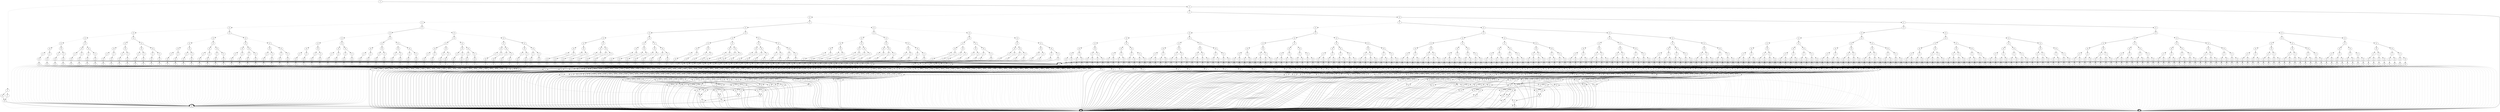 digraph G {
0 [shape=box, label="0", style=filled, shape=box, height=0.3, width=0.3];
1 [shape=box, label="1", style=filled, shape=box, height=0.3, width=0.3];
20150 [label="0"];
20150 -> 19636 [style=dotted];
20150 -> 20149 [style=filled];
19636 [label="8"];
19636 -> 19634 [style=dotted];
19636 -> 19635 [style=filled];
19634 [label="9"];
19634 -> 58 [style=dotted];
19634 -> 19633 [style=filled];
58 [label="28"];
58 -> 0 [style=dotted];
58 -> 1 [style=filled];
19633 [label="20"];
19633 -> 58 [style=dotted];
19633 -> 1 [style=filled];
19635 [label="19"];
19635 -> 1 [style=dotted];
19635 -> 19633 [style=filled];
20149 [label="8"];
20149 -> 20148 [style=dotted];
20149 -> 1 [style=filled];
20148 [label="9"];
20148 -> 18587 [style=dotted];
20148 -> 20147 [style=filled];
18587 [label="10"];
18587 -> 18331 [style=dotted];
18587 -> 18586 [style=filled];
18331 [label="11"];
18331 -> 18203 [style=dotted];
18331 -> 18330 [style=filled];
18203 [label="12"];
18203 -> 18139 [style=dotted];
18203 -> 18202 [style=filled];
18139 [label="13"];
18139 -> 18107 [style=dotted];
18139 -> 18138 [style=filled];
18107 [label="14"];
18107 -> 18091 [style=dotted];
18107 -> 18106 [style=filled];
18091 [label="15"];
18091 -> 18083 [style=dotted];
18091 -> 18090 [style=filled];
18083 [label="16"];
18083 -> 18079 [style=dotted];
18083 -> 18082 [style=filled];
18079 [label="17"];
18079 -> 18076 [style=dotted];
18079 -> 18078 [style=filled];
18076 [label="20"];
18076 -> 58 [style=dotted];
18076 -> 0 [style=filled];
18078 [label="19"];
18078 -> 18076 [style=dotted];
18078 -> 18077 [style=filled];
18077 [label="20"];
18077 -> 58 [style=dotted];
18077 -> 514 [style=filled];
514 [label="21"];
514 -> 513 [style=dotted];
514 -> 0 [style=filled];
513 [label="22"];
513 -> 512 [style=dotted];
513 -> 0 [style=filled];
512 [label="23"];
512 -> 511 [style=dotted];
512 -> 0 [style=filled];
511 [label="24"];
511 -> 510 [style=dotted];
511 -> 0 [style=filled];
510 [label="25"];
510 -> 509 [style=dotted];
510 -> 0 [style=filled];
509 [label="26"];
509 -> 271 [style=dotted];
509 -> 0 [style=filled];
271 [label="27"];
271 -> 58 [style=dotted];
271 -> 0 [style=filled];
18082 [label="17"];
18082 -> 18076 [style=dotted];
18082 -> 18081 [style=filled];
18081 [label="19"];
18081 -> 18076 [style=dotted];
18081 -> 18080 [style=filled];
18080 [label="20"];
18080 -> 58 [style=dotted];
18080 -> 527 [style=filled];
527 [label="21"];
527 -> 526 [style=dotted];
527 -> 0 [style=filled];
526 [label="22"];
526 -> 525 [style=dotted];
526 -> 0 [style=filled];
525 [label="23"];
525 -> 524 [style=dotted];
525 -> 0 [style=filled];
524 [label="24"];
524 -> 523 [style=dotted];
524 -> 0 [style=filled];
523 [label="25"];
523 -> 522 [style=dotted];
523 -> 0 [style=filled];
522 [label="26"];
522 -> 273 [style=dotted];
522 -> 0 [style=filled];
273 [label="27"];
273 -> 0 [style=dotted];
273 -> 58 [style=filled];
18090 [label="16"];
18090 -> 18086 [style=dotted];
18090 -> 18089 [style=filled];
18086 [label="17"];
18086 -> 18076 [style=dotted];
18086 -> 18085 [style=filled];
18085 [label="19"];
18085 -> 18076 [style=dotted];
18085 -> 18084 [style=filled];
18084 [label="20"];
18084 -> 58 [style=dotted];
18084 -> 541 [style=filled];
541 [label="21"];
541 -> 540 [style=dotted];
541 -> 0 [style=filled];
540 [label="22"];
540 -> 539 [style=dotted];
540 -> 0 [style=filled];
539 [label="23"];
539 -> 538 [style=dotted];
539 -> 0 [style=filled];
538 [label="24"];
538 -> 537 [style=dotted];
538 -> 0 [style=filled];
537 [label="25"];
537 -> 536 [style=dotted];
537 -> 0 [style=filled];
536 [label="26"];
536 -> 0 [style=dotted];
536 -> 271 [style=filled];
18089 [label="17"];
18089 -> 18076 [style=dotted];
18089 -> 18088 [style=filled];
18088 [label="19"];
18088 -> 18076 [style=dotted];
18088 -> 18087 [style=filled];
18087 [label="20"];
18087 -> 58 [style=dotted];
18087 -> 554 [style=filled];
554 [label="21"];
554 -> 553 [style=dotted];
554 -> 0 [style=filled];
553 [label="22"];
553 -> 552 [style=dotted];
553 -> 0 [style=filled];
552 [label="23"];
552 -> 551 [style=dotted];
552 -> 0 [style=filled];
551 [label="24"];
551 -> 550 [style=dotted];
551 -> 0 [style=filled];
550 [label="25"];
550 -> 549 [style=dotted];
550 -> 0 [style=filled];
549 [label="26"];
549 -> 0 [style=dotted];
549 -> 273 [style=filled];
18106 [label="15"];
18106 -> 18098 [style=dotted];
18106 -> 18105 [style=filled];
18098 [label="16"];
18098 -> 18094 [style=dotted];
18098 -> 18097 [style=filled];
18094 [label="17"];
18094 -> 18076 [style=dotted];
18094 -> 18093 [style=filled];
18093 [label="19"];
18093 -> 18076 [style=dotted];
18093 -> 18092 [style=filled];
18092 [label="20"];
18092 -> 58 [style=dotted];
18092 -> 567 [style=filled];
567 [label="21"];
567 -> 566 [style=dotted];
567 -> 0 [style=filled];
566 [label="22"];
566 -> 565 [style=dotted];
566 -> 0 [style=filled];
565 [label="23"];
565 -> 564 [style=dotted];
565 -> 0 [style=filled];
564 [label="24"];
564 -> 563 [style=dotted];
564 -> 0 [style=filled];
563 [label="25"];
563 -> 0 [style=dotted];
563 -> 509 [style=filled];
18097 [label="17"];
18097 -> 18076 [style=dotted];
18097 -> 18096 [style=filled];
18096 [label="19"];
18096 -> 18076 [style=dotted];
18096 -> 18095 [style=filled];
18095 [label="20"];
18095 -> 58 [style=dotted];
18095 -> 578 [style=filled];
578 [label="21"];
578 -> 577 [style=dotted];
578 -> 0 [style=filled];
577 [label="22"];
577 -> 576 [style=dotted];
577 -> 0 [style=filled];
576 [label="23"];
576 -> 575 [style=dotted];
576 -> 0 [style=filled];
575 [label="24"];
575 -> 574 [style=dotted];
575 -> 0 [style=filled];
574 [label="25"];
574 -> 0 [style=dotted];
574 -> 522 [style=filled];
18105 [label="16"];
18105 -> 18101 [style=dotted];
18105 -> 18104 [style=filled];
18101 [label="17"];
18101 -> 18076 [style=dotted];
18101 -> 18100 [style=filled];
18100 [label="19"];
18100 -> 18076 [style=dotted];
18100 -> 18099 [style=filled];
18099 [label="20"];
18099 -> 58 [style=dotted];
18099 -> 590 [style=filled];
590 [label="21"];
590 -> 589 [style=dotted];
590 -> 0 [style=filled];
589 [label="22"];
589 -> 588 [style=dotted];
589 -> 0 [style=filled];
588 [label="23"];
588 -> 587 [style=dotted];
588 -> 0 [style=filled];
587 [label="24"];
587 -> 586 [style=dotted];
587 -> 0 [style=filled];
586 [label="25"];
586 -> 0 [style=dotted];
586 -> 536 [style=filled];
18104 [label="17"];
18104 -> 18076 [style=dotted];
18104 -> 18103 [style=filled];
18103 [label="19"];
18103 -> 18076 [style=dotted];
18103 -> 18102 [style=filled];
18102 [label="20"];
18102 -> 58 [style=dotted];
18102 -> 601 [style=filled];
601 [label="21"];
601 -> 600 [style=dotted];
601 -> 0 [style=filled];
600 [label="22"];
600 -> 599 [style=dotted];
600 -> 0 [style=filled];
599 [label="23"];
599 -> 598 [style=dotted];
599 -> 0 [style=filled];
598 [label="24"];
598 -> 597 [style=dotted];
598 -> 0 [style=filled];
597 [label="25"];
597 -> 0 [style=dotted];
597 -> 549 [style=filled];
18138 [label="14"];
18138 -> 18122 [style=dotted];
18138 -> 18137 [style=filled];
18122 [label="15"];
18122 -> 18114 [style=dotted];
18122 -> 18121 [style=filled];
18114 [label="16"];
18114 -> 18110 [style=dotted];
18114 -> 18113 [style=filled];
18110 [label="17"];
18110 -> 18076 [style=dotted];
18110 -> 18109 [style=filled];
18109 [label="19"];
18109 -> 18076 [style=dotted];
18109 -> 18108 [style=filled];
18108 [label="20"];
18108 -> 58 [style=dotted];
18108 -> 613 [style=filled];
613 [label="21"];
613 -> 612 [style=dotted];
613 -> 0 [style=filled];
612 [label="22"];
612 -> 611 [style=dotted];
612 -> 0 [style=filled];
611 [label="23"];
611 -> 610 [style=dotted];
611 -> 0 [style=filled];
610 [label="24"];
610 -> 0 [style=dotted];
610 -> 510 [style=filled];
18113 [label="17"];
18113 -> 18076 [style=dotted];
18113 -> 18112 [style=filled];
18112 [label="19"];
18112 -> 18076 [style=dotted];
18112 -> 18111 [style=filled];
18111 [label="20"];
18111 -> 58 [style=dotted];
18111 -> 622 [style=filled];
622 [label="21"];
622 -> 621 [style=dotted];
622 -> 0 [style=filled];
621 [label="22"];
621 -> 620 [style=dotted];
621 -> 0 [style=filled];
620 [label="23"];
620 -> 619 [style=dotted];
620 -> 0 [style=filled];
619 [label="24"];
619 -> 0 [style=dotted];
619 -> 523 [style=filled];
18121 [label="16"];
18121 -> 18117 [style=dotted];
18121 -> 18120 [style=filled];
18117 [label="17"];
18117 -> 18076 [style=dotted];
18117 -> 18116 [style=filled];
18116 [label="19"];
18116 -> 18076 [style=dotted];
18116 -> 18115 [style=filled];
18115 [label="20"];
18115 -> 58 [style=dotted];
18115 -> 632 [style=filled];
632 [label="21"];
632 -> 631 [style=dotted];
632 -> 0 [style=filled];
631 [label="22"];
631 -> 630 [style=dotted];
631 -> 0 [style=filled];
630 [label="23"];
630 -> 629 [style=dotted];
630 -> 0 [style=filled];
629 [label="24"];
629 -> 0 [style=dotted];
629 -> 537 [style=filled];
18120 [label="17"];
18120 -> 18076 [style=dotted];
18120 -> 18119 [style=filled];
18119 [label="19"];
18119 -> 18076 [style=dotted];
18119 -> 18118 [style=filled];
18118 [label="20"];
18118 -> 58 [style=dotted];
18118 -> 641 [style=filled];
641 [label="21"];
641 -> 640 [style=dotted];
641 -> 0 [style=filled];
640 [label="22"];
640 -> 639 [style=dotted];
640 -> 0 [style=filled];
639 [label="23"];
639 -> 638 [style=dotted];
639 -> 0 [style=filled];
638 [label="24"];
638 -> 0 [style=dotted];
638 -> 550 [style=filled];
18137 [label="15"];
18137 -> 18129 [style=dotted];
18137 -> 18136 [style=filled];
18129 [label="16"];
18129 -> 18125 [style=dotted];
18129 -> 18128 [style=filled];
18125 [label="17"];
18125 -> 18076 [style=dotted];
18125 -> 18124 [style=filled];
18124 [label="19"];
18124 -> 18076 [style=dotted];
18124 -> 18123 [style=filled];
18123 [label="20"];
18123 -> 58 [style=dotted];
18123 -> 652 [style=filled];
652 [label="21"];
652 -> 651 [style=dotted];
652 -> 0 [style=filled];
651 [label="22"];
651 -> 650 [style=dotted];
651 -> 0 [style=filled];
650 [label="23"];
650 -> 649 [style=dotted];
650 -> 0 [style=filled];
649 [label="24"];
649 -> 0 [style=dotted];
649 -> 563 [style=filled];
18128 [label="17"];
18128 -> 18076 [style=dotted];
18128 -> 18127 [style=filled];
18127 [label="19"];
18127 -> 18076 [style=dotted];
18127 -> 18126 [style=filled];
18126 [label="20"];
18126 -> 58 [style=dotted];
18126 -> 661 [style=filled];
661 [label="21"];
661 -> 660 [style=dotted];
661 -> 0 [style=filled];
660 [label="22"];
660 -> 659 [style=dotted];
660 -> 0 [style=filled];
659 [label="23"];
659 -> 658 [style=dotted];
659 -> 0 [style=filled];
658 [label="24"];
658 -> 0 [style=dotted];
658 -> 574 [style=filled];
18136 [label="16"];
18136 -> 18132 [style=dotted];
18136 -> 18135 [style=filled];
18132 [label="17"];
18132 -> 18076 [style=dotted];
18132 -> 18131 [style=filled];
18131 [label="19"];
18131 -> 18076 [style=dotted];
18131 -> 18130 [style=filled];
18130 [label="20"];
18130 -> 58 [style=dotted];
18130 -> 671 [style=filled];
671 [label="21"];
671 -> 670 [style=dotted];
671 -> 0 [style=filled];
670 [label="22"];
670 -> 669 [style=dotted];
670 -> 0 [style=filled];
669 [label="23"];
669 -> 668 [style=dotted];
669 -> 0 [style=filled];
668 [label="24"];
668 -> 0 [style=dotted];
668 -> 586 [style=filled];
18135 [label="17"];
18135 -> 18076 [style=dotted];
18135 -> 18134 [style=filled];
18134 [label="19"];
18134 -> 18076 [style=dotted];
18134 -> 18133 [style=filled];
18133 [label="20"];
18133 -> 58 [style=dotted];
18133 -> 680 [style=filled];
680 [label="21"];
680 -> 679 [style=dotted];
680 -> 0 [style=filled];
679 [label="22"];
679 -> 678 [style=dotted];
679 -> 0 [style=filled];
678 [label="23"];
678 -> 677 [style=dotted];
678 -> 0 [style=filled];
677 [label="24"];
677 -> 0 [style=dotted];
677 -> 597 [style=filled];
18202 [label="13"];
18202 -> 18170 [style=dotted];
18202 -> 18201 [style=filled];
18170 [label="14"];
18170 -> 18154 [style=dotted];
18170 -> 18169 [style=filled];
18154 [label="15"];
18154 -> 18146 [style=dotted];
18154 -> 18153 [style=filled];
18146 [label="16"];
18146 -> 18142 [style=dotted];
18146 -> 18145 [style=filled];
18142 [label="17"];
18142 -> 18076 [style=dotted];
18142 -> 18141 [style=filled];
18141 [label="19"];
18141 -> 18076 [style=dotted];
18141 -> 18140 [style=filled];
18140 [label="20"];
18140 -> 58 [style=dotted];
18140 -> 691 [style=filled];
691 [label="21"];
691 -> 690 [style=dotted];
691 -> 0 [style=filled];
690 [label="22"];
690 -> 689 [style=dotted];
690 -> 0 [style=filled];
689 [label="23"];
689 -> 0 [style=dotted];
689 -> 511 [style=filled];
18145 [label="17"];
18145 -> 18076 [style=dotted];
18145 -> 18144 [style=filled];
18144 [label="19"];
18144 -> 18076 [style=dotted];
18144 -> 18143 [style=filled];
18143 [label="20"];
18143 -> 58 [style=dotted];
18143 -> 698 [style=filled];
698 [label="21"];
698 -> 697 [style=dotted];
698 -> 0 [style=filled];
697 [label="22"];
697 -> 696 [style=dotted];
697 -> 0 [style=filled];
696 [label="23"];
696 -> 0 [style=dotted];
696 -> 524 [style=filled];
18153 [label="16"];
18153 -> 18149 [style=dotted];
18153 -> 18152 [style=filled];
18149 [label="17"];
18149 -> 18076 [style=dotted];
18149 -> 18148 [style=filled];
18148 [label="19"];
18148 -> 18076 [style=dotted];
18148 -> 18147 [style=filled];
18147 [label="20"];
18147 -> 58 [style=dotted];
18147 -> 706 [style=filled];
706 [label="21"];
706 -> 705 [style=dotted];
706 -> 0 [style=filled];
705 [label="22"];
705 -> 704 [style=dotted];
705 -> 0 [style=filled];
704 [label="23"];
704 -> 0 [style=dotted];
704 -> 538 [style=filled];
18152 [label="17"];
18152 -> 18076 [style=dotted];
18152 -> 18151 [style=filled];
18151 [label="19"];
18151 -> 18076 [style=dotted];
18151 -> 18150 [style=filled];
18150 [label="20"];
18150 -> 58 [style=dotted];
18150 -> 713 [style=filled];
713 [label="21"];
713 -> 712 [style=dotted];
713 -> 0 [style=filled];
712 [label="22"];
712 -> 711 [style=dotted];
712 -> 0 [style=filled];
711 [label="23"];
711 -> 0 [style=dotted];
711 -> 551 [style=filled];
18169 [label="15"];
18169 -> 18161 [style=dotted];
18169 -> 18168 [style=filled];
18161 [label="16"];
18161 -> 18157 [style=dotted];
18161 -> 18160 [style=filled];
18157 [label="17"];
18157 -> 18076 [style=dotted];
18157 -> 18156 [style=filled];
18156 [label="19"];
18156 -> 18076 [style=dotted];
18156 -> 18155 [style=filled];
18155 [label="20"];
18155 -> 58 [style=dotted];
18155 -> 722 [style=filled];
722 [label="21"];
722 -> 721 [style=dotted];
722 -> 0 [style=filled];
721 [label="22"];
721 -> 720 [style=dotted];
721 -> 0 [style=filled];
720 [label="23"];
720 -> 0 [style=dotted];
720 -> 564 [style=filled];
18160 [label="17"];
18160 -> 18076 [style=dotted];
18160 -> 18159 [style=filled];
18159 [label="19"];
18159 -> 18076 [style=dotted];
18159 -> 18158 [style=filled];
18158 [label="20"];
18158 -> 58 [style=dotted];
18158 -> 729 [style=filled];
729 [label="21"];
729 -> 728 [style=dotted];
729 -> 0 [style=filled];
728 [label="22"];
728 -> 727 [style=dotted];
728 -> 0 [style=filled];
727 [label="23"];
727 -> 0 [style=dotted];
727 -> 575 [style=filled];
18168 [label="16"];
18168 -> 18164 [style=dotted];
18168 -> 18167 [style=filled];
18164 [label="17"];
18164 -> 18076 [style=dotted];
18164 -> 18163 [style=filled];
18163 [label="19"];
18163 -> 18076 [style=dotted];
18163 -> 18162 [style=filled];
18162 [label="20"];
18162 -> 58 [style=dotted];
18162 -> 737 [style=filled];
737 [label="21"];
737 -> 736 [style=dotted];
737 -> 0 [style=filled];
736 [label="22"];
736 -> 735 [style=dotted];
736 -> 0 [style=filled];
735 [label="23"];
735 -> 0 [style=dotted];
735 -> 587 [style=filled];
18167 [label="17"];
18167 -> 18076 [style=dotted];
18167 -> 18166 [style=filled];
18166 [label="19"];
18166 -> 18076 [style=dotted];
18166 -> 18165 [style=filled];
18165 [label="20"];
18165 -> 58 [style=dotted];
18165 -> 744 [style=filled];
744 [label="21"];
744 -> 743 [style=dotted];
744 -> 0 [style=filled];
743 [label="22"];
743 -> 742 [style=dotted];
743 -> 0 [style=filled];
742 [label="23"];
742 -> 0 [style=dotted];
742 -> 598 [style=filled];
18201 [label="14"];
18201 -> 18185 [style=dotted];
18201 -> 18200 [style=filled];
18185 [label="15"];
18185 -> 18177 [style=dotted];
18185 -> 18184 [style=filled];
18177 [label="16"];
18177 -> 18173 [style=dotted];
18177 -> 18176 [style=filled];
18173 [label="17"];
18173 -> 18076 [style=dotted];
18173 -> 18172 [style=filled];
18172 [label="19"];
18172 -> 18076 [style=dotted];
18172 -> 18171 [style=filled];
18171 [label="20"];
18171 -> 58 [style=dotted];
18171 -> 754 [style=filled];
754 [label="21"];
754 -> 753 [style=dotted];
754 -> 0 [style=filled];
753 [label="22"];
753 -> 752 [style=dotted];
753 -> 0 [style=filled];
752 [label="23"];
752 -> 0 [style=dotted];
752 -> 610 [style=filled];
18176 [label="17"];
18176 -> 18076 [style=dotted];
18176 -> 18175 [style=filled];
18175 [label="19"];
18175 -> 18076 [style=dotted];
18175 -> 18174 [style=filled];
18174 [label="20"];
18174 -> 58 [style=dotted];
18174 -> 761 [style=filled];
761 [label="21"];
761 -> 760 [style=dotted];
761 -> 0 [style=filled];
760 [label="22"];
760 -> 759 [style=dotted];
760 -> 0 [style=filled];
759 [label="23"];
759 -> 0 [style=dotted];
759 -> 619 [style=filled];
18184 [label="16"];
18184 -> 18180 [style=dotted];
18184 -> 18183 [style=filled];
18180 [label="17"];
18180 -> 18076 [style=dotted];
18180 -> 18179 [style=filled];
18179 [label="19"];
18179 -> 18076 [style=dotted];
18179 -> 18178 [style=filled];
18178 [label="20"];
18178 -> 58 [style=dotted];
18178 -> 769 [style=filled];
769 [label="21"];
769 -> 768 [style=dotted];
769 -> 0 [style=filled];
768 [label="22"];
768 -> 767 [style=dotted];
768 -> 0 [style=filled];
767 [label="23"];
767 -> 0 [style=dotted];
767 -> 629 [style=filled];
18183 [label="17"];
18183 -> 18076 [style=dotted];
18183 -> 18182 [style=filled];
18182 [label="19"];
18182 -> 18076 [style=dotted];
18182 -> 18181 [style=filled];
18181 [label="20"];
18181 -> 58 [style=dotted];
18181 -> 776 [style=filled];
776 [label="21"];
776 -> 775 [style=dotted];
776 -> 0 [style=filled];
775 [label="22"];
775 -> 774 [style=dotted];
775 -> 0 [style=filled];
774 [label="23"];
774 -> 0 [style=dotted];
774 -> 638 [style=filled];
18200 [label="15"];
18200 -> 18192 [style=dotted];
18200 -> 18199 [style=filled];
18192 [label="16"];
18192 -> 18188 [style=dotted];
18192 -> 18191 [style=filled];
18188 [label="17"];
18188 -> 18076 [style=dotted];
18188 -> 18187 [style=filled];
18187 [label="19"];
18187 -> 18076 [style=dotted];
18187 -> 18186 [style=filled];
18186 [label="20"];
18186 -> 58 [style=dotted];
18186 -> 785 [style=filled];
785 [label="21"];
785 -> 784 [style=dotted];
785 -> 0 [style=filled];
784 [label="22"];
784 -> 783 [style=dotted];
784 -> 0 [style=filled];
783 [label="23"];
783 -> 0 [style=dotted];
783 -> 649 [style=filled];
18191 [label="17"];
18191 -> 18076 [style=dotted];
18191 -> 18190 [style=filled];
18190 [label="19"];
18190 -> 18076 [style=dotted];
18190 -> 18189 [style=filled];
18189 [label="20"];
18189 -> 58 [style=dotted];
18189 -> 792 [style=filled];
792 [label="21"];
792 -> 791 [style=dotted];
792 -> 0 [style=filled];
791 [label="22"];
791 -> 790 [style=dotted];
791 -> 0 [style=filled];
790 [label="23"];
790 -> 0 [style=dotted];
790 -> 658 [style=filled];
18199 [label="16"];
18199 -> 18195 [style=dotted];
18199 -> 18198 [style=filled];
18195 [label="17"];
18195 -> 18076 [style=dotted];
18195 -> 18194 [style=filled];
18194 [label="19"];
18194 -> 18076 [style=dotted];
18194 -> 18193 [style=filled];
18193 [label="20"];
18193 -> 58 [style=dotted];
18193 -> 800 [style=filled];
800 [label="21"];
800 -> 799 [style=dotted];
800 -> 0 [style=filled];
799 [label="22"];
799 -> 798 [style=dotted];
799 -> 0 [style=filled];
798 [label="23"];
798 -> 0 [style=dotted];
798 -> 668 [style=filled];
18198 [label="17"];
18198 -> 18076 [style=dotted];
18198 -> 18197 [style=filled];
18197 [label="19"];
18197 -> 18076 [style=dotted];
18197 -> 18196 [style=filled];
18196 [label="20"];
18196 -> 58 [style=dotted];
18196 -> 807 [style=filled];
807 [label="21"];
807 -> 806 [style=dotted];
807 -> 0 [style=filled];
806 [label="22"];
806 -> 805 [style=dotted];
806 -> 0 [style=filled];
805 [label="23"];
805 -> 0 [style=dotted];
805 -> 677 [style=filled];
18330 [label="12"];
18330 -> 18266 [style=dotted];
18330 -> 18329 [style=filled];
18266 [label="13"];
18266 -> 18234 [style=dotted];
18266 -> 18265 [style=filled];
18234 [label="14"];
18234 -> 18218 [style=dotted];
18234 -> 18233 [style=filled];
18218 [label="15"];
18218 -> 18210 [style=dotted];
18218 -> 18217 [style=filled];
18210 [label="16"];
18210 -> 18206 [style=dotted];
18210 -> 18209 [style=filled];
18206 [label="17"];
18206 -> 18076 [style=dotted];
18206 -> 18205 [style=filled];
18205 [label="19"];
18205 -> 18076 [style=dotted];
18205 -> 18204 [style=filled];
18204 [label="20"];
18204 -> 58 [style=dotted];
18204 -> 817 [style=filled];
817 [label="21"];
817 -> 816 [style=dotted];
817 -> 0 [style=filled];
816 [label="22"];
816 -> 0 [style=dotted];
816 -> 512 [style=filled];
18209 [label="17"];
18209 -> 18076 [style=dotted];
18209 -> 18208 [style=filled];
18208 [label="19"];
18208 -> 18076 [style=dotted];
18208 -> 18207 [style=filled];
18207 [label="20"];
18207 -> 58 [style=dotted];
18207 -> 822 [style=filled];
822 [label="21"];
822 -> 821 [style=dotted];
822 -> 0 [style=filled];
821 [label="22"];
821 -> 0 [style=dotted];
821 -> 525 [style=filled];
18217 [label="16"];
18217 -> 18213 [style=dotted];
18217 -> 18216 [style=filled];
18213 [label="17"];
18213 -> 18076 [style=dotted];
18213 -> 18212 [style=filled];
18212 [label="19"];
18212 -> 18076 [style=dotted];
18212 -> 18211 [style=filled];
18211 [label="20"];
18211 -> 58 [style=dotted];
18211 -> 828 [style=filled];
828 [label="21"];
828 -> 827 [style=dotted];
828 -> 0 [style=filled];
827 [label="22"];
827 -> 0 [style=dotted];
827 -> 539 [style=filled];
18216 [label="17"];
18216 -> 18076 [style=dotted];
18216 -> 18215 [style=filled];
18215 [label="19"];
18215 -> 18076 [style=dotted];
18215 -> 18214 [style=filled];
18214 [label="20"];
18214 -> 58 [style=dotted];
18214 -> 833 [style=filled];
833 [label="21"];
833 -> 832 [style=dotted];
833 -> 0 [style=filled];
832 [label="22"];
832 -> 0 [style=dotted];
832 -> 552 [style=filled];
18233 [label="15"];
18233 -> 18225 [style=dotted];
18233 -> 18232 [style=filled];
18225 [label="16"];
18225 -> 18221 [style=dotted];
18225 -> 18224 [style=filled];
18221 [label="17"];
18221 -> 18076 [style=dotted];
18221 -> 18220 [style=filled];
18220 [label="19"];
18220 -> 18076 [style=dotted];
18220 -> 18219 [style=filled];
18219 [label="20"];
18219 -> 58 [style=dotted];
18219 -> 840 [style=filled];
840 [label="21"];
840 -> 839 [style=dotted];
840 -> 0 [style=filled];
839 [label="22"];
839 -> 0 [style=dotted];
839 -> 565 [style=filled];
18224 [label="17"];
18224 -> 18076 [style=dotted];
18224 -> 18223 [style=filled];
18223 [label="19"];
18223 -> 18076 [style=dotted];
18223 -> 18222 [style=filled];
18222 [label="20"];
18222 -> 58 [style=dotted];
18222 -> 845 [style=filled];
845 [label="21"];
845 -> 844 [style=dotted];
845 -> 0 [style=filled];
844 [label="22"];
844 -> 0 [style=dotted];
844 -> 576 [style=filled];
18232 [label="16"];
18232 -> 18228 [style=dotted];
18232 -> 18231 [style=filled];
18228 [label="17"];
18228 -> 18076 [style=dotted];
18228 -> 18227 [style=filled];
18227 [label="19"];
18227 -> 18076 [style=dotted];
18227 -> 18226 [style=filled];
18226 [label="20"];
18226 -> 58 [style=dotted];
18226 -> 851 [style=filled];
851 [label="21"];
851 -> 850 [style=dotted];
851 -> 0 [style=filled];
850 [label="22"];
850 -> 0 [style=dotted];
850 -> 588 [style=filled];
18231 [label="17"];
18231 -> 18076 [style=dotted];
18231 -> 18230 [style=filled];
18230 [label="19"];
18230 -> 18076 [style=dotted];
18230 -> 18229 [style=filled];
18229 [label="20"];
18229 -> 58 [style=dotted];
18229 -> 856 [style=filled];
856 [label="21"];
856 -> 855 [style=dotted];
856 -> 0 [style=filled];
855 [label="22"];
855 -> 0 [style=dotted];
855 -> 599 [style=filled];
18265 [label="14"];
18265 -> 18249 [style=dotted];
18265 -> 18264 [style=filled];
18249 [label="15"];
18249 -> 18241 [style=dotted];
18249 -> 18248 [style=filled];
18241 [label="16"];
18241 -> 18237 [style=dotted];
18241 -> 18240 [style=filled];
18237 [label="17"];
18237 -> 18076 [style=dotted];
18237 -> 18236 [style=filled];
18236 [label="19"];
18236 -> 18076 [style=dotted];
18236 -> 18235 [style=filled];
18235 [label="20"];
18235 -> 58 [style=dotted];
18235 -> 864 [style=filled];
864 [label="21"];
864 -> 863 [style=dotted];
864 -> 0 [style=filled];
863 [label="22"];
863 -> 0 [style=dotted];
863 -> 611 [style=filled];
18240 [label="17"];
18240 -> 18076 [style=dotted];
18240 -> 18239 [style=filled];
18239 [label="19"];
18239 -> 18076 [style=dotted];
18239 -> 18238 [style=filled];
18238 [label="20"];
18238 -> 58 [style=dotted];
18238 -> 869 [style=filled];
869 [label="21"];
869 -> 868 [style=dotted];
869 -> 0 [style=filled];
868 [label="22"];
868 -> 0 [style=dotted];
868 -> 620 [style=filled];
18248 [label="16"];
18248 -> 18244 [style=dotted];
18248 -> 18247 [style=filled];
18244 [label="17"];
18244 -> 18076 [style=dotted];
18244 -> 18243 [style=filled];
18243 [label="19"];
18243 -> 18076 [style=dotted];
18243 -> 18242 [style=filled];
18242 [label="20"];
18242 -> 58 [style=dotted];
18242 -> 875 [style=filled];
875 [label="21"];
875 -> 874 [style=dotted];
875 -> 0 [style=filled];
874 [label="22"];
874 -> 0 [style=dotted];
874 -> 630 [style=filled];
18247 [label="17"];
18247 -> 18076 [style=dotted];
18247 -> 18246 [style=filled];
18246 [label="19"];
18246 -> 18076 [style=dotted];
18246 -> 18245 [style=filled];
18245 [label="20"];
18245 -> 58 [style=dotted];
18245 -> 880 [style=filled];
880 [label="21"];
880 -> 879 [style=dotted];
880 -> 0 [style=filled];
879 [label="22"];
879 -> 0 [style=dotted];
879 -> 639 [style=filled];
18264 [label="15"];
18264 -> 18256 [style=dotted];
18264 -> 18263 [style=filled];
18256 [label="16"];
18256 -> 18252 [style=dotted];
18256 -> 18255 [style=filled];
18252 [label="17"];
18252 -> 18076 [style=dotted];
18252 -> 18251 [style=filled];
18251 [label="19"];
18251 -> 18076 [style=dotted];
18251 -> 18250 [style=filled];
18250 [label="20"];
18250 -> 58 [style=dotted];
18250 -> 887 [style=filled];
887 [label="21"];
887 -> 886 [style=dotted];
887 -> 0 [style=filled];
886 [label="22"];
886 -> 0 [style=dotted];
886 -> 650 [style=filled];
18255 [label="17"];
18255 -> 18076 [style=dotted];
18255 -> 18254 [style=filled];
18254 [label="19"];
18254 -> 18076 [style=dotted];
18254 -> 18253 [style=filled];
18253 [label="20"];
18253 -> 58 [style=dotted];
18253 -> 892 [style=filled];
892 [label="21"];
892 -> 891 [style=dotted];
892 -> 0 [style=filled];
891 [label="22"];
891 -> 0 [style=dotted];
891 -> 659 [style=filled];
18263 [label="16"];
18263 -> 18259 [style=dotted];
18263 -> 18262 [style=filled];
18259 [label="17"];
18259 -> 18076 [style=dotted];
18259 -> 18258 [style=filled];
18258 [label="19"];
18258 -> 18076 [style=dotted];
18258 -> 18257 [style=filled];
18257 [label="20"];
18257 -> 58 [style=dotted];
18257 -> 898 [style=filled];
898 [label="21"];
898 -> 897 [style=dotted];
898 -> 0 [style=filled];
897 [label="22"];
897 -> 0 [style=dotted];
897 -> 669 [style=filled];
18262 [label="17"];
18262 -> 18076 [style=dotted];
18262 -> 18261 [style=filled];
18261 [label="19"];
18261 -> 18076 [style=dotted];
18261 -> 18260 [style=filled];
18260 [label="20"];
18260 -> 58 [style=dotted];
18260 -> 903 [style=filled];
903 [label="21"];
903 -> 902 [style=dotted];
903 -> 0 [style=filled];
902 [label="22"];
902 -> 0 [style=dotted];
902 -> 678 [style=filled];
18329 [label="13"];
18329 -> 18297 [style=dotted];
18329 -> 18328 [style=filled];
18297 [label="14"];
18297 -> 18281 [style=dotted];
18297 -> 18296 [style=filled];
18281 [label="15"];
18281 -> 18273 [style=dotted];
18281 -> 18280 [style=filled];
18273 [label="16"];
18273 -> 18269 [style=dotted];
18273 -> 18272 [style=filled];
18269 [label="17"];
18269 -> 18076 [style=dotted];
18269 -> 18268 [style=filled];
18268 [label="19"];
18268 -> 18076 [style=dotted];
18268 -> 18267 [style=filled];
18267 [label="20"];
18267 -> 58 [style=dotted];
18267 -> 912 [style=filled];
912 [label="21"];
912 -> 911 [style=dotted];
912 -> 0 [style=filled];
911 [label="22"];
911 -> 0 [style=dotted];
911 -> 689 [style=filled];
18272 [label="17"];
18272 -> 18076 [style=dotted];
18272 -> 18271 [style=filled];
18271 [label="19"];
18271 -> 18076 [style=dotted];
18271 -> 18270 [style=filled];
18270 [label="20"];
18270 -> 58 [style=dotted];
18270 -> 917 [style=filled];
917 [label="21"];
917 -> 916 [style=dotted];
917 -> 0 [style=filled];
916 [label="22"];
916 -> 0 [style=dotted];
916 -> 696 [style=filled];
18280 [label="16"];
18280 -> 18276 [style=dotted];
18280 -> 18279 [style=filled];
18276 [label="17"];
18276 -> 18076 [style=dotted];
18276 -> 18275 [style=filled];
18275 [label="19"];
18275 -> 18076 [style=dotted];
18275 -> 18274 [style=filled];
18274 [label="20"];
18274 -> 58 [style=dotted];
18274 -> 923 [style=filled];
923 [label="21"];
923 -> 922 [style=dotted];
923 -> 0 [style=filled];
922 [label="22"];
922 -> 0 [style=dotted];
922 -> 704 [style=filled];
18279 [label="17"];
18279 -> 18076 [style=dotted];
18279 -> 18278 [style=filled];
18278 [label="19"];
18278 -> 18076 [style=dotted];
18278 -> 18277 [style=filled];
18277 [label="20"];
18277 -> 58 [style=dotted];
18277 -> 928 [style=filled];
928 [label="21"];
928 -> 927 [style=dotted];
928 -> 0 [style=filled];
927 [label="22"];
927 -> 0 [style=dotted];
927 -> 711 [style=filled];
18296 [label="15"];
18296 -> 18288 [style=dotted];
18296 -> 18295 [style=filled];
18288 [label="16"];
18288 -> 18284 [style=dotted];
18288 -> 18287 [style=filled];
18284 [label="17"];
18284 -> 18076 [style=dotted];
18284 -> 18283 [style=filled];
18283 [label="19"];
18283 -> 18076 [style=dotted];
18283 -> 18282 [style=filled];
18282 [label="20"];
18282 -> 58 [style=dotted];
18282 -> 935 [style=filled];
935 [label="21"];
935 -> 934 [style=dotted];
935 -> 0 [style=filled];
934 [label="22"];
934 -> 0 [style=dotted];
934 -> 720 [style=filled];
18287 [label="17"];
18287 -> 18076 [style=dotted];
18287 -> 18286 [style=filled];
18286 [label="19"];
18286 -> 18076 [style=dotted];
18286 -> 18285 [style=filled];
18285 [label="20"];
18285 -> 58 [style=dotted];
18285 -> 940 [style=filled];
940 [label="21"];
940 -> 939 [style=dotted];
940 -> 0 [style=filled];
939 [label="22"];
939 -> 0 [style=dotted];
939 -> 727 [style=filled];
18295 [label="16"];
18295 -> 18291 [style=dotted];
18295 -> 18294 [style=filled];
18291 [label="17"];
18291 -> 18076 [style=dotted];
18291 -> 18290 [style=filled];
18290 [label="19"];
18290 -> 18076 [style=dotted];
18290 -> 18289 [style=filled];
18289 [label="20"];
18289 -> 58 [style=dotted];
18289 -> 946 [style=filled];
946 [label="21"];
946 -> 945 [style=dotted];
946 -> 0 [style=filled];
945 [label="22"];
945 -> 0 [style=dotted];
945 -> 735 [style=filled];
18294 [label="17"];
18294 -> 18076 [style=dotted];
18294 -> 18293 [style=filled];
18293 [label="19"];
18293 -> 18076 [style=dotted];
18293 -> 18292 [style=filled];
18292 [label="20"];
18292 -> 58 [style=dotted];
18292 -> 951 [style=filled];
951 [label="21"];
951 -> 950 [style=dotted];
951 -> 0 [style=filled];
950 [label="22"];
950 -> 0 [style=dotted];
950 -> 742 [style=filled];
18328 [label="14"];
18328 -> 18312 [style=dotted];
18328 -> 18327 [style=filled];
18312 [label="15"];
18312 -> 18304 [style=dotted];
18312 -> 18311 [style=filled];
18304 [label="16"];
18304 -> 18300 [style=dotted];
18304 -> 18303 [style=filled];
18300 [label="17"];
18300 -> 18076 [style=dotted];
18300 -> 18299 [style=filled];
18299 [label="19"];
18299 -> 18076 [style=dotted];
18299 -> 18298 [style=filled];
18298 [label="20"];
18298 -> 58 [style=dotted];
18298 -> 959 [style=filled];
959 [label="21"];
959 -> 958 [style=dotted];
959 -> 0 [style=filled];
958 [label="22"];
958 -> 0 [style=dotted];
958 -> 752 [style=filled];
18303 [label="17"];
18303 -> 18076 [style=dotted];
18303 -> 18302 [style=filled];
18302 [label="19"];
18302 -> 18076 [style=dotted];
18302 -> 18301 [style=filled];
18301 [label="20"];
18301 -> 58 [style=dotted];
18301 -> 964 [style=filled];
964 [label="21"];
964 -> 963 [style=dotted];
964 -> 0 [style=filled];
963 [label="22"];
963 -> 0 [style=dotted];
963 -> 759 [style=filled];
18311 [label="16"];
18311 -> 18307 [style=dotted];
18311 -> 18310 [style=filled];
18307 [label="17"];
18307 -> 18076 [style=dotted];
18307 -> 18306 [style=filled];
18306 [label="19"];
18306 -> 18076 [style=dotted];
18306 -> 18305 [style=filled];
18305 [label="20"];
18305 -> 58 [style=dotted];
18305 -> 970 [style=filled];
970 [label="21"];
970 -> 969 [style=dotted];
970 -> 0 [style=filled];
969 [label="22"];
969 -> 0 [style=dotted];
969 -> 767 [style=filled];
18310 [label="17"];
18310 -> 18076 [style=dotted];
18310 -> 18309 [style=filled];
18309 [label="19"];
18309 -> 18076 [style=dotted];
18309 -> 18308 [style=filled];
18308 [label="20"];
18308 -> 58 [style=dotted];
18308 -> 975 [style=filled];
975 [label="21"];
975 -> 974 [style=dotted];
975 -> 0 [style=filled];
974 [label="22"];
974 -> 0 [style=dotted];
974 -> 774 [style=filled];
18327 [label="15"];
18327 -> 18319 [style=dotted];
18327 -> 18326 [style=filled];
18319 [label="16"];
18319 -> 18315 [style=dotted];
18319 -> 18318 [style=filled];
18315 [label="17"];
18315 -> 18076 [style=dotted];
18315 -> 18314 [style=filled];
18314 [label="19"];
18314 -> 18076 [style=dotted];
18314 -> 18313 [style=filled];
18313 [label="20"];
18313 -> 58 [style=dotted];
18313 -> 982 [style=filled];
982 [label="21"];
982 -> 981 [style=dotted];
982 -> 0 [style=filled];
981 [label="22"];
981 -> 0 [style=dotted];
981 -> 783 [style=filled];
18318 [label="17"];
18318 -> 18076 [style=dotted];
18318 -> 18317 [style=filled];
18317 [label="19"];
18317 -> 18076 [style=dotted];
18317 -> 18316 [style=filled];
18316 [label="20"];
18316 -> 58 [style=dotted];
18316 -> 987 [style=filled];
987 [label="21"];
987 -> 986 [style=dotted];
987 -> 0 [style=filled];
986 [label="22"];
986 -> 0 [style=dotted];
986 -> 790 [style=filled];
18326 [label="16"];
18326 -> 18322 [style=dotted];
18326 -> 18325 [style=filled];
18322 [label="17"];
18322 -> 18076 [style=dotted];
18322 -> 18321 [style=filled];
18321 [label="19"];
18321 -> 18076 [style=dotted];
18321 -> 18320 [style=filled];
18320 [label="20"];
18320 -> 58 [style=dotted];
18320 -> 993 [style=filled];
993 [label="21"];
993 -> 992 [style=dotted];
993 -> 0 [style=filled];
992 [label="22"];
992 -> 0 [style=dotted];
992 -> 798 [style=filled];
18325 [label="17"];
18325 -> 18076 [style=dotted];
18325 -> 18324 [style=filled];
18324 [label="19"];
18324 -> 18076 [style=dotted];
18324 -> 18323 [style=filled];
18323 [label="20"];
18323 -> 58 [style=dotted];
18323 -> 998 [style=filled];
998 [label="21"];
998 -> 997 [style=dotted];
998 -> 0 [style=filled];
997 [label="22"];
997 -> 0 [style=dotted];
997 -> 805 [style=filled];
18586 [label="11"];
18586 -> 18458 [style=dotted];
18586 -> 18585 [style=filled];
18458 [label="12"];
18458 -> 18394 [style=dotted];
18458 -> 18457 [style=filled];
18394 [label="13"];
18394 -> 18362 [style=dotted];
18394 -> 18393 [style=filled];
18362 [label="14"];
18362 -> 18346 [style=dotted];
18362 -> 18361 [style=filled];
18346 [label="15"];
18346 -> 18338 [style=dotted];
18346 -> 18345 [style=filled];
18338 [label="16"];
18338 -> 18334 [style=dotted];
18338 -> 18337 [style=filled];
18334 [label="17"];
18334 -> 18076 [style=dotted];
18334 -> 18333 [style=filled];
18333 [label="19"];
18333 -> 18076 [style=dotted];
18333 -> 18332 [style=filled];
18332 [label="20"];
18332 -> 58 [style=dotted];
18332 -> 1007 [style=filled];
1007 [label="21"];
1007 -> 0 [style=dotted];
1007 -> 513 [style=filled];
18337 [label="17"];
18337 -> 18076 [style=dotted];
18337 -> 18336 [style=filled];
18336 [label="19"];
18336 -> 18076 [style=dotted];
18336 -> 18335 [style=filled];
18335 [label="20"];
18335 -> 58 [style=dotted];
18335 -> 1010 [style=filled];
1010 [label="21"];
1010 -> 0 [style=dotted];
1010 -> 526 [style=filled];
18345 [label="16"];
18345 -> 18341 [style=dotted];
18345 -> 18344 [style=filled];
18341 [label="17"];
18341 -> 18076 [style=dotted];
18341 -> 18340 [style=filled];
18340 [label="19"];
18340 -> 18076 [style=dotted];
18340 -> 18339 [style=filled];
18339 [label="20"];
18339 -> 58 [style=dotted];
18339 -> 1014 [style=filled];
1014 [label="21"];
1014 -> 0 [style=dotted];
1014 -> 540 [style=filled];
18344 [label="17"];
18344 -> 18076 [style=dotted];
18344 -> 18343 [style=filled];
18343 [label="19"];
18343 -> 18076 [style=dotted];
18343 -> 18342 [style=filled];
18342 [label="20"];
18342 -> 58 [style=dotted];
18342 -> 1017 [style=filled];
1017 [label="21"];
1017 -> 0 [style=dotted];
1017 -> 553 [style=filled];
18361 [label="15"];
18361 -> 18353 [style=dotted];
18361 -> 18360 [style=filled];
18353 [label="16"];
18353 -> 18349 [style=dotted];
18353 -> 18352 [style=filled];
18349 [label="17"];
18349 -> 18076 [style=dotted];
18349 -> 18348 [style=filled];
18348 [label="19"];
18348 -> 18076 [style=dotted];
18348 -> 18347 [style=filled];
18347 [label="20"];
18347 -> 58 [style=dotted];
18347 -> 1022 [style=filled];
1022 [label="21"];
1022 -> 0 [style=dotted];
1022 -> 566 [style=filled];
18352 [label="17"];
18352 -> 18076 [style=dotted];
18352 -> 18351 [style=filled];
18351 [label="19"];
18351 -> 18076 [style=dotted];
18351 -> 18350 [style=filled];
18350 [label="20"];
18350 -> 58 [style=dotted];
18350 -> 1025 [style=filled];
1025 [label="21"];
1025 -> 0 [style=dotted];
1025 -> 577 [style=filled];
18360 [label="16"];
18360 -> 18356 [style=dotted];
18360 -> 18359 [style=filled];
18356 [label="17"];
18356 -> 18076 [style=dotted];
18356 -> 18355 [style=filled];
18355 [label="19"];
18355 -> 18076 [style=dotted];
18355 -> 18354 [style=filled];
18354 [label="20"];
18354 -> 58 [style=dotted];
18354 -> 1029 [style=filled];
1029 [label="21"];
1029 -> 0 [style=dotted];
1029 -> 589 [style=filled];
18359 [label="17"];
18359 -> 18076 [style=dotted];
18359 -> 18358 [style=filled];
18358 [label="19"];
18358 -> 18076 [style=dotted];
18358 -> 18357 [style=filled];
18357 [label="20"];
18357 -> 58 [style=dotted];
18357 -> 1032 [style=filled];
1032 [label="21"];
1032 -> 0 [style=dotted];
1032 -> 600 [style=filled];
18393 [label="14"];
18393 -> 18377 [style=dotted];
18393 -> 18392 [style=filled];
18377 [label="15"];
18377 -> 18369 [style=dotted];
18377 -> 18376 [style=filled];
18369 [label="16"];
18369 -> 18365 [style=dotted];
18369 -> 18368 [style=filled];
18365 [label="17"];
18365 -> 18076 [style=dotted];
18365 -> 18364 [style=filled];
18364 [label="19"];
18364 -> 18076 [style=dotted];
18364 -> 18363 [style=filled];
18363 [label="20"];
18363 -> 58 [style=dotted];
18363 -> 1038 [style=filled];
1038 [label="21"];
1038 -> 0 [style=dotted];
1038 -> 612 [style=filled];
18368 [label="17"];
18368 -> 18076 [style=dotted];
18368 -> 18367 [style=filled];
18367 [label="19"];
18367 -> 18076 [style=dotted];
18367 -> 18366 [style=filled];
18366 [label="20"];
18366 -> 58 [style=dotted];
18366 -> 1041 [style=filled];
1041 [label="21"];
1041 -> 0 [style=dotted];
1041 -> 621 [style=filled];
18376 [label="16"];
18376 -> 18372 [style=dotted];
18376 -> 18375 [style=filled];
18372 [label="17"];
18372 -> 18076 [style=dotted];
18372 -> 18371 [style=filled];
18371 [label="19"];
18371 -> 18076 [style=dotted];
18371 -> 18370 [style=filled];
18370 [label="20"];
18370 -> 58 [style=dotted];
18370 -> 1045 [style=filled];
1045 [label="21"];
1045 -> 0 [style=dotted];
1045 -> 631 [style=filled];
18375 [label="17"];
18375 -> 18076 [style=dotted];
18375 -> 18374 [style=filled];
18374 [label="19"];
18374 -> 18076 [style=dotted];
18374 -> 18373 [style=filled];
18373 [label="20"];
18373 -> 58 [style=dotted];
18373 -> 1048 [style=filled];
1048 [label="21"];
1048 -> 0 [style=dotted];
1048 -> 640 [style=filled];
18392 [label="15"];
18392 -> 18384 [style=dotted];
18392 -> 18391 [style=filled];
18384 [label="16"];
18384 -> 18380 [style=dotted];
18384 -> 18383 [style=filled];
18380 [label="17"];
18380 -> 18076 [style=dotted];
18380 -> 18379 [style=filled];
18379 [label="19"];
18379 -> 18076 [style=dotted];
18379 -> 18378 [style=filled];
18378 [label="20"];
18378 -> 58 [style=dotted];
18378 -> 1053 [style=filled];
1053 [label="21"];
1053 -> 0 [style=dotted];
1053 -> 651 [style=filled];
18383 [label="17"];
18383 -> 18076 [style=dotted];
18383 -> 18382 [style=filled];
18382 [label="19"];
18382 -> 18076 [style=dotted];
18382 -> 18381 [style=filled];
18381 [label="20"];
18381 -> 58 [style=dotted];
18381 -> 1056 [style=filled];
1056 [label="21"];
1056 -> 0 [style=dotted];
1056 -> 660 [style=filled];
18391 [label="16"];
18391 -> 18387 [style=dotted];
18391 -> 18390 [style=filled];
18387 [label="17"];
18387 -> 18076 [style=dotted];
18387 -> 18386 [style=filled];
18386 [label="19"];
18386 -> 18076 [style=dotted];
18386 -> 18385 [style=filled];
18385 [label="20"];
18385 -> 58 [style=dotted];
18385 -> 1060 [style=filled];
1060 [label="21"];
1060 -> 0 [style=dotted];
1060 -> 670 [style=filled];
18390 [label="17"];
18390 -> 18076 [style=dotted];
18390 -> 18389 [style=filled];
18389 [label="19"];
18389 -> 18076 [style=dotted];
18389 -> 18388 [style=filled];
18388 [label="20"];
18388 -> 58 [style=dotted];
18388 -> 1063 [style=filled];
1063 [label="21"];
1063 -> 0 [style=dotted];
1063 -> 679 [style=filled];
18457 [label="13"];
18457 -> 18425 [style=dotted];
18457 -> 18456 [style=filled];
18425 [label="14"];
18425 -> 18409 [style=dotted];
18425 -> 18424 [style=filled];
18409 [label="15"];
18409 -> 18401 [style=dotted];
18409 -> 18408 [style=filled];
18401 [label="16"];
18401 -> 18397 [style=dotted];
18401 -> 18400 [style=filled];
18397 [label="17"];
18397 -> 18076 [style=dotted];
18397 -> 18396 [style=filled];
18396 [label="19"];
18396 -> 18076 [style=dotted];
18396 -> 18395 [style=filled];
18395 [label="20"];
18395 -> 58 [style=dotted];
18395 -> 1070 [style=filled];
1070 [label="21"];
1070 -> 0 [style=dotted];
1070 -> 690 [style=filled];
18400 [label="17"];
18400 -> 18076 [style=dotted];
18400 -> 18399 [style=filled];
18399 [label="19"];
18399 -> 18076 [style=dotted];
18399 -> 18398 [style=filled];
18398 [label="20"];
18398 -> 58 [style=dotted];
18398 -> 1073 [style=filled];
1073 [label="21"];
1073 -> 0 [style=dotted];
1073 -> 697 [style=filled];
18408 [label="16"];
18408 -> 18404 [style=dotted];
18408 -> 18407 [style=filled];
18404 [label="17"];
18404 -> 18076 [style=dotted];
18404 -> 18403 [style=filled];
18403 [label="19"];
18403 -> 18076 [style=dotted];
18403 -> 18402 [style=filled];
18402 [label="20"];
18402 -> 58 [style=dotted];
18402 -> 1077 [style=filled];
1077 [label="21"];
1077 -> 0 [style=dotted];
1077 -> 705 [style=filled];
18407 [label="17"];
18407 -> 18076 [style=dotted];
18407 -> 18406 [style=filled];
18406 [label="19"];
18406 -> 18076 [style=dotted];
18406 -> 18405 [style=filled];
18405 [label="20"];
18405 -> 58 [style=dotted];
18405 -> 1080 [style=filled];
1080 [label="21"];
1080 -> 0 [style=dotted];
1080 -> 712 [style=filled];
18424 [label="15"];
18424 -> 18416 [style=dotted];
18424 -> 18423 [style=filled];
18416 [label="16"];
18416 -> 18412 [style=dotted];
18416 -> 18415 [style=filled];
18412 [label="17"];
18412 -> 18076 [style=dotted];
18412 -> 18411 [style=filled];
18411 [label="19"];
18411 -> 18076 [style=dotted];
18411 -> 18410 [style=filled];
18410 [label="20"];
18410 -> 58 [style=dotted];
18410 -> 1085 [style=filled];
1085 [label="21"];
1085 -> 0 [style=dotted];
1085 -> 721 [style=filled];
18415 [label="17"];
18415 -> 18076 [style=dotted];
18415 -> 18414 [style=filled];
18414 [label="19"];
18414 -> 18076 [style=dotted];
18414 -> 18413 [style=filled];
18413 [label="20"];
18413 -> 58 [style=dotted];
18413 -> 1088 [style=filled];
1088 [label="21"];
1088 -> 0 [style=dotted];
1088 -> 728 [style=filled];
18423 [label="16"];
18423 -> 18419 [style=dotted];
18423 -> 18422 [style=filled];
18419 [label="17"];
18419 -> 18076 [style=dotted];
18419 -> 18418 [style=filled];
18418 [label="19"];
18418 -> 18076 [style=dotted];
18418 -> 18417 [style=filled];
18417 [label="20"];
18417 -> 58 [style=dotted];
18417 -> 1092 [style=filled];
1092 [label="21"];
1092 -> 0 [style=dotted];
1092 -> 736 [style=filled];
18422 [label="17"];
18422 -> 18076 [style=dotted];
18422 -> 18421 [style=filled];
18421 [label="19"];
18421 -> 18076 [style=dotted];
18421 -> 18420 [style=filled];
18420 [label="20"];
18420 -> 58 [style=dotted];
18420 -> 1095 [style=filled];
1095 [label="21"];
1095 -> 0 [style=dotted];
1095 -> 743 [style=filled];
18456 [label="14"];
18456 -> 18440 [style=dotted];
18456 -> 18455 [style=filled];
18440 [label="15"];
18440 -> 18432 [style=dotted];
18440 -> 18439 [style=filled];
18432 [label="16"];
18432 -> 18428 [style=dotted];
18432 -> 18431 [style=filled];
18428 [label="17"];
18428 -> 18076 [style=dotted];
18428 -> 18427 [style=filled];
18427 [label="19"];
18427 -> 18076 [style=dotted];
18427 -> 18426 [style=filled];
18426 [label="20"];
18426 -> 58 [style=dotted];
18426 -> 1101 [style=filled];
1101 [label="21"];
1101 -> 0 [style=dotted];
1101 -> 753 [style=filled];
18431 [label="17"];
18431 -> 18076 [style=dotted];
18431 -> 18430 [style=filled];
18430 [label="19"];
18430 -> 18076 [style=dotted];
18430 -> 18429 [style=filled];
18429 [label="20"];
18429 -> 58 [style=dotted];
18429 -> 1104 [style=filled];
1104 [label="21"];
1104 -> 0 [style=dotted];
1104 -> 760 [style=filled];
18439 [label="16"];
18439 -> 18435 [style=dotted];
18439 -> 18438 [style=filled];
18435 [label="17"];
18435 -> 18076 [style=dotted];
18435 -> 18434 [style=filled];
18434 [label="19"];
18434 -> 18076 [style=dotted];
18434 -> 18433 [style=filled];
18433 [label="20"];
18433 -> 58 [style=dotted];
18433 -> 1108 [style=filled];
1108 [label="21"];
1108 -> 0 [style=dotted];
1108 -> 768 [style=filled];
18438 [label="17"];
18438 -> 18076 [style=dotted];
18438 -> 18437 [style=filled];
18437 [label="19"];
18437 -> 18076 [style=dotted];
18437 -> 18436 [style=filled];
18436 [label="20"];
18436 -> 58 [style=dotted];
18436 -> 1111 [style=filled];
1111 [label="21"];
1111 -> 0 [style=dotted];
1111 -> 775 [style=filled];
18455 [label="15"];
18455 -> 18447 [style=dotted];
18455 -> 18454 [style=filled];
18447 [label="16"];
18447 -> 18443 [style=dotted];
18447 -> 18446 [style=filled];
18443 [label="17"];
18443 -> 18076 [style=dotted];
18443 -> 18442 [style=filled];
18442 [label="19"];
18442 -> 18076 [style=dotted];
18442 -> 18441 [style=filled];
18441 [label="20"];
18441 -> 58 [style=dotted];
18441 -> 1116 [style=filled];
1116 [label="21"];
1116 -> 0 [style=dotted];
1116 -> 784 [style=filled];
18446 [label="17"];
18446 -> 18076 [style=dotted];
18446 -> 18445 [style=filled];
18445 [label="19"];
18445 -> 18076 [style=dotted];
18445 -> 18444 [style=filled];
18444 [label="20"];
18444 -> 58 [style=dotted];
18444 -> 1119 [style=filled];
1119 [label="21"];
1119 -> 0 [style=dotted];
1119 -> 791 [style=filled];
18454 [label="16"];
18454 -> 18450 [style=dotted];
18454 -> 18453 [style=filled];
18450 [label="17"];
18450 -> 18076 [style=dotted];
18450 -> 18449 [style=filled];
18449 [label="19"];
18449 -> 18076 [style=dotted];
18449 -> 18448 [style=filled];
18448 [label="20"];
18448 -> 58 [style=dotted];
18448 -> 1123 [style=filled];
1123 [label="21"];
1123 -> 0 [style=dotted];
1123 -> 799 [style=filled];
18453 [label="17"];
18453 -> 18076 [style=dotted];
18453 -> 18452 [style=filled];
18452 [label="19"];
18452 -> 18076 [style=dotted];
18452 -> 18451 [style=filled];
18451 [label="20"];
18451 -> 58 [style=dotted];
18451 -> 1126 [style=filled];
1126 [label="21"];
1126 -> 0 [style=dotted];
1126 -> 806 [style=filled];
18585 [label="12"];
18585 -> 18521 [style=dotted];
18585 -> 18584 [style=filled];
18521 [label="13"];
18521 -> 18489 [style=dotted];
18521 -> 18520 [style=filled];
18489 [label="14"];
18489 -> 18473 [style=dotted];
18489 -> 18488 [style=filled];
18473 [label="15"];
18473 -> 18465 [style=dotted];
18473 -> 18472 [style=filled];
18465 [label="16"];
18465 -> 18461 [style=dotted];
18465 -> 18464 [style=filled];
18461 [label="17"];
18461 -> 18076 [style=dotted];
18461 -> 18460 [style=filled];
18460 [label="19"];
18460 -> 18076 [style=dotted];
18460 -> 18459 [style=filled];
18459 [label="20"];
18459 -> 58 [style=dotted];
18459 -> 1134 [style=filled];
1134 [label="21"];
1134 -> 0 [style=dotted];
1134 -> 816 [style=filled];
18464 [label="17"];
18464 -> 18076 [style=dotted];
18464 -> 18463 [style=filled];
18463 [label="19"];
18463 -> 18076 [style=dotted];
18463 -> 18462 [style=filled];
18462 [label="20"];
18462 -> 58 [style=dotted];
18462 -> 1137 [style=filled];
1137 [label="21"];
1137 -> 0 [style=dotted];
1137 -> 821 [style=filled];
18472 [label="16"];
18472 -> 18468 [style=dotted];
18472 -> 18471 [style=filled];
18468 [label="17"];
18468 -> 18076 [style=dotted];
18468 -> 18467 [style=filled];
18467 [label="19"];
18467 -> 18076 [style=dotted];
18467 -> 18466 [style=filled];
18466 [label="20"];
18466 -> 58 [style=dotted];
18466 -> 1141 [style=filled];
1141 [label="21"];
1141 -> 0 [style=dotted];
1141 -> 827 [style=filled];
18471 [label="17"];
18471 -> 18076 [style=dotted];
18471 -> 18470 [style=filled];
18470 [label="19"];
18470 -> 18076 [style=dotted];
18470 -> 18469 [style=filled];
18469 [label="20"];
18469 -> 58 [style=dotted];
18469 -> 1144 [style=filled];
1144 [label="21"];
1144 -> 0 [style=dotted];
1144 -> 832 [style=filled];
18488 [label="15"];
18488 -> 18480 [style=dotted];
18488 -> 18487 [style=filled];
18480 [label="16"];
18480 -> 18476 [style=dotted];
18480 -> 18479 [style=filled];
18476 [label="17"];
18476 -> 18076 [style=dotted];
18476 -> 18475 [style=filled];
18475 [label="19"];
18475 -> 18076 [style=dotted];
18475 -> 18474 [style=filled];
18474 [label="20"];
18474 -> 58 [style=dotted];
18474 -> 1149 [style=filled];
1149 [label="21"];
1149 -> 0 [style=dotted];
1149 -> 839 [style=filled];
18479 [label="17"];
18479 -> 18076 [style=dotted];
18479 -> 18478 [style=filled];
18478 [label="19"];
18478 -> 18076 [style=dotted];
18478 -> 18477 [style=filled];
18477 [label="20"];
18477 -> 58 [style=dotted];
18477 -> 1152 [style=filled];
1152 [label="21"];
1152 -> 0 [style=dotted];
1152 -> 844 [style=filled];
18487 [label="16"];
18487 -> 18483 [style=dotted];
18487 -> 18486 [style=filled];
18483 [label="17"];
18483 -> 18076 [style=dotted];
18483 -> 18482 [style=filled];
18482 [label="19"];
18482 -> 18076 [style=dotted];
18482 -> 18481 [style=filled];
18481 [label="20"];
18481 -> 58 [style=dotted];
18481 -> 1156 [style=filled];
1156 [label="21"];
1156 -> 0 [style=dotted];
1156 -> 850 [style=filled];
18486 [label="17"];
18486 -> 18076 [style=dotted];
18486 -> 18485 [style=filled];
18485 [label="19"];
18485 -> 18076 [style=dotted];
18485 -> 18484 [style=filled];
18484 [label="20"];
18484 -> 58 [style=dotted];
18484 -> 1159 [style=filled];
1159 [label="21"];
1159 -> 0 [style=dotted];
1159 -> 855 [style=filled];
18520 [label="14"];
18520 -> 18504 [style=dotted];
18520 -> 18519 [style=filled];
18504 [label="15"];
18504 -> 18496 [style=dotted];
18504 -> 18503 [style=filled];
18496 [label="16"];
18496 -> 18492 [style=dotted];
18496 -> 18495 [style=filled];
18492 [label="17"];
18492 -> 18076 [style=dotted];
18492 -> 18491 [style=filled];
18491 [label="19"];
18491 -> 18076 [style=dotted];
18491 -> 18490 [style=filled];
18490 [label="20"];
18490 -> 58 [style=dotted];
18490 -> 1165 [style=filled];
1165 [label="21"];
1165 -> 0 [style=dotted];
1165 -> 863 [style=filled];
18495 [label="17"];
18495 -> 18076 [style=dotted];
18495 -> 18494 [style=filled];
18494 [label="19"];
18494 -> 18076 [style=dotted];
18494 -> 18493 [style=filled];
18493 [label="20"];
18493 -> 58 [style=dotted];
18493 -> 1168 [style=filled];
1168 [label="21"];
1168 -> 0 [style=dotted];
1168 -> 868 [style=filled];
18503 [label="16"];
18503 -> 18499 [style=dotted];
18503 -> 18502 [style=filled];
18499 [label="17"];
18499 -> 18076 [style=dotted];
18499 -> 18498 [style=filled];
18498 [label="19"];
18498 -> 18076 [style=dotted];
18498 -> 18497 [style=filled];
18497 [label="20"];
18497 -> 58 [style=dotted];
18497 -> 1172 [style=filled];
1172 [label="21"];
1172 -> 0 [style=dotted];
1172 -> 874 [style=filled];
18502 [label="17"];
18502 -> 18076 [style=dotted];
18502 -> 18501 [style=filled];
18501 [label="19"];
18501 -> 18076 [style=dotted];
18501 -> 18500 [style=filled];
18500 [label="20"];
18500 -> 58 [style=dotted];
18500 -> 1175 [style=filled];
1175 [label="21"];
1175 -> 0 [style=dotted];
1175 -> 879 [style=filled];
18519 [label="15"];
18519 -> 18511 [style=dotted];
18519 -> 18518 [style=filled];
18511 [label="16"];
18511 -> 18507 [style=dotted];
18511 -> 18510 [style=filled];
18507 [label="17"];
18507 -> 18076 [style=dotted];
18507 -> 18506 [style=filled];
18506 [label="19"];
18506 -> 18076 [style=dotted];
18506 -> 18505 [style=filled];
18505 [label="20"];
18505 -> 58 [style=dotted];
18505 -> 1180 [style=filled];
1180 [label="21"];
1180 -> 0 [style=dotted];
1180 -> 886 [style=filled];
18510 [label="17"];
18510 -> 18076 [style=dotted];
18510 -> 18509 [style=filled];
18509 [label="19"];
18509 -> 18076 [style=dotted];
18509 -> 18508 [style=filled];
18508 [label="20"];
18508 -> 58 [style=dotted];
18508 -> 1183 [style=filled];
1183 [label="21"];
1183 -> 0 [style=dotted];
1183 -> 891 [style=filled];
18518 [label="16"];
18518 -> 18514 [style=dotted];
18518 -> 18517 [style=filled];
18514 [label="17"];
18514 -> 18076 [style=dotted];
18514 -> 18513 [style=filled];
18513 [label="19"];
18513 -> 18076 [style=dotted];
18513 -> 18512 [style=filled];
18512 [label="20"];
18512 -> 58 [style=dotted];
18512 -> 1187 [style=filled];
1187 [label="21"];
1187 -> 0 [style=dotted];
1187 -> 897 [style=filled];
18517 [label="17"];
18517 -> 18076 [style=dotted];
18517 -> 18516 [style=filled];
18516 [label="19"];
18516 -> 18076 [style=dotted];
18516 -> 18515 [style=filled];
18515 [label="20"];
18515 -> 58 [style=dotted];
18515 -> 1190 [style=filled];
1190 [label="21"];
1190 -> 0 [style=dotted];
1190 -> 902 [style=filled];
18584 [label="13"];
18584 -> 18552 [style=dotted];
18584 -> 18583 [style=filled];
18552 [label="14"];
18552 -> 18536 [style=dotted];
18552 -> 18551 [style=filled];
18536 [label="15"];
18536 -> 18528 [style=dotted];
18536 -> 18535 [style=filled];
18528 [label="16"];
18528 -> 18524 [style=dotted];
18528 -> 18527 [style=filled];
18524 [label="17"];
18524 -> 18076 [style=dotted];
18524 -> 18523 [style=filled];
18523 [label="19"];
18523 -> 18076 [style=dotted];
18523 -> 18522 [style=filled];
18522 [label="20"];
18522 -> 58 [style=dotted];
18522 -> 1197 [style=filled];
1197 [label="21"];
1197 -> 0 [style=dotted];
1197 -> 911 [style=filled];
18527 [label="17"];
18527 -> 18076 [style=dotted];
18527 -> 18526 [style=filled];
18526 [label="19"];
18526 -> 18076 [style=dotted];
18526 -> 18525 [style=filled];
18525 [label="20"];
18525 -> 58 [style=dotted];
18525 -> 1200 [style=filled];
1200 [label="21"];
1200 -> 0 [style=dotted];
1200 -> 916 [style=filled];
18535 [label="16"];
18535 -> 18531 [style=dotted];
18535 -> 18534 [style=filled];
18531 [label="17"];
18531 -> 18076 [style=dotted];
18531 -> 18530 [style=filled];
18530 [label="19"];
18530 -> 18076 [style=dotted];
18530 -> 18529 [style=filled];
18529 [label="20"];
18529 -> 58 [style=dotted];
18529 -> 1204 [style=filled];
1204 [label="21"];
1204 -> 0 [style=dotted];
1204 -> 922 [style=filled];
18534 [label="17"];
18534 -> 18076 [style=dotted];
18534 -> 18533 [style=filled];
18533 [label="19"];
18533 -> 18076 [style=dotted];
18533 -> 18532 [style=filled];
18532 [label="20"];
18532 -> 58 [style=dotted];
18532 -> 1207 [style=filled];
1207 [label="21"];
1207 -> 0 [style=dotted];
1207 -> 927 [style=filled];
18551 [label="15"];
18551 -> 18543 [style=dotted];
18551 -> 18550 [style=filled];
18543 [label="16"];
18543 -> 18539 [style=dotted];
18543 -> 18542 [style=filled];
18539 [label="17"];
18539 -> 18076 [style=dotted];
18539 -> 18538 [style=filled];
18538 [label="19"];
18538 -> 18076 [style=dotted];
18538 -> 18537 [style=filled];
18537 [label="20"];
18537 -> 58 [style=dotted];
18537 -> 1212 [style=filled];
1212 [label="21"];
1212 -> 0 [style=dotted];
1212 -> 934 [style=filled];
18542 [label="17"];
18542 -> 18076 [style=dotted];
18542 -> 18541 [style=filled];
18541 [label="19"];
18541 -> 18076 [style=dotted];
18541 -> 18540 [style=filled];
18540 [label="20"];
18540 -> 58 [style=dotted];
18540 -> 1215 [style=filled];
1215 [label="21"];
1215 -> 0 [style=dotted];
1215 -> 939 [style=filled];
18550 [label="16"];
18550 -> 18546 [style=dotted];
18550 -> 18549 [style=filled];
18546 [label="17"];
18546 -> 18076 [style=dotted];
18546 -> 18545 [style=filled];
18545 [label="19"];
18545 -> 18076 [style=dotted];
18545 -> 18544 [style=filled];
18544 [label="20"];
18544 -> 58 [style=dotted];
18544 -> 1219 [style=filled];
1219 [label="21"];
1219 -> 0 [style=dotted];
1219 -> 945 [style=filled];
18549 [label="17"];
18549 -> 18076 [style=dotted];
18549 -> 18548 [style=filled];
18548 [label="19"];
18548 -> 18076 [style=dotted];
18548 -> 18547 [style=filled];
18547 [label="20"];
18547 -> 58 [style=dotted];
18547 -> 1222 [style=filled];
1222 [label="21"];
1222 -> 0 [style=dotted];
1222 -> 950 [style=filled];
18583 [label="14"];
18583 -> 18567 [style=dotted];
18583 -> 18582 [style=filled];
18567 [label="15"];
18567 -> 18559 [style=dotted];
18567 -> 18566 [style=filled];
18559 [label="16"];
18559 -> 18555 [style=dotted];
18559 -> 18558 [style=filled];
18555 [label="17"];
18555 -> 18076 [style=dotted];
18555 -> 18554 [style=filled];
18554 [label="19"];
18554 -> 18076 [style=dotted];
18554 -> 18553 [style=filled];
18553 [label="20"];
18553 -> 58 [style=dotted];
18553 -> 1228 [style=filled];
1228 [label="21"];
1228 -> 0 [style=dotted];
1228 -> 958 [style=filled];
18558 [label="17"];
18558 -> 18076 [style=dotted];
18558 -> 18557 [style=filled];
18557 [label="19"];
18557 -> 18076 [style=dotted];
18557 -> 18556 [style=filled];
18556 [label="20"];
18556 -> 58 [style=dotted];
18556 -> 1231 [style=filled];
1231 [label="21"];
1231 -> 0 [style=dotted];
1231 -> 963 [style=filled];
18566 [label="16"];
18566 -> 18562 [style=dotted];
18566 -> 18565 [style=filled];
18562 [label="17"];
18562 -> 18076 [style=dotted];
18562 -> 18561 [style=filled];
18561 [label="19"];
18561 -> 18076 [style=dotted];
18561 -> 18560 [style=filled];
18560 [label="20"];
18560 -> 58 [style=dotted];
18560 -> 1235 [style=filled];
1235 [label="21"];
1235 -> 0 [style=dotted];
1235 -> 969 [style=filled];
18565 [label="17"];
18565 -> 18076 [style=dotted];
18565 -> 18564 [style=filled];
18564 [label="19"];
18564 -> 18076 [style=dotted];
18564 -> 18563 [style=filled];
18563 [label="20"];
18563 -> 58 [style=dotted];
18563 -> 1238 [style=filled];
1238 [label="21"];
1238 -> 0 [style=dotted];
1238 -> 974 [style=filled];
18582 [label="15"];
18582 -> 18574 [style=dotted];
18582 -> 18581 [style=filled];
18574 [label="16"];
18574 -> 18570 [style=dotted];
18574 -> 18573 [style=filled];
18570 [label="17"];
18570 -> 18076 [style=dotted];
18570 -> 18569 [style=filled];
18569 [label="19"];
18569 -> 18076 [style=dotted];
18569 -> 18568 [style=filled];
18568 [label="20"];
18568 -> 58 [style=dotted];
18568 -> 1243 [style=filled];
1243 [label="21"];
1243 -> 0 [style=dotted];
1243 -> 981 [style=filled];
18573 [label="17"];
18573 -> 18076 [style=dotted];
18573 -> 18572 [style=filled];
18572 [label="19"];
18572 -> 18076 [style=dotted];
18572 -> 18571 [style=filled];
18571 [label="20"];
18571 -> 58 [style=dotted];
18571 -> 1246 [style=filled];
1246 [label="21"];
1246 -> 0 [style=dotted];
1246 -> 986 [style=filled];
18581 [label="16"];
18581 -> 18577 [style=dotted];
18581 -> 18580 [style=filled];
18577 [label="17"];
18577 -> 18076 [style=dotted];
18577 -> 18576 [style=filled];
18576 [label="19"];
18576 -> 18076 [style=dotted];
18576 -> 18575 [style=filled];
18575 [label="20"];
18575 -> 58 [style=dotted];
18575 -> 1250 [style=filled];
1250 [label="21"];
1250 -> 0 [style=dotted];
1250 -> 992 [style=filled];
18580 [label="17"];
18580 -> 18076 [style=dotted];
18580 -> 18579 [style=filled];
18579 [label="19"];
18579 -> 18076 [style=dotted];
18579 -> 18578 [style=filled];
18578 [label="20"];
18578 -> 58 [style=dotted];
18578 -> 1253 [style=filled];
1253 [label="21"];
1253 -> 0 [style=dotted];
1253 -> 997 [style=filled];
20147 [label="10"];
20147 -> 19891 [style=dotted];
20147 -> 20146 [style=filled];
19891 [label="11"];
19891 -> 19763 [style=dotted];
19891 -> 19890 [style=filled];
19763 [label="12"];
19763 -> 19699 [style=dotted];
19763 -> 19762 [style=filled];
19699 [label="13"];
19699 -> 19667 [style=dotted];
19699 -> 19698 [style=filled];
19667 [label="14"];
19667 -> 19651 [style=dotted];
19667 -> 19666 [style=filled];
19651 [label="15"];
19651 -> 19643 [style=dotted];
19651 -> 19650 [style=filled];
19643 [label="16"];
19643 -> 19639 [style=dotted];
19643 -> 19642 [style=filled];
19639 [label="17"];
19639 -> 19637 [style=dotted];
19639 -> 19638 [style=filled];
19637 [label="19"];
19637 -> 18076 [style=dotted];
19637 -> 2537 [style=filled];
2537 [label="20"];
2537 -> 1 [style=dotted];
2537 -> 508 [style=filled];
508 [label="21"];
508 -> 507 [style=dotted];
508 -> 0 [style=filled];
507 [label="22"];
507 -> 506 [style=dotted];
507 -> 0 [style=filled];
506 [label="23"];
506 -> 505 [style=dotted];
506 -> 0 [style=filled];
505 [label="24"];
505 -> 504 [style=dotted];
505 -> 0 [style=filled];
504 [label="25"];
504 -> 503 [style=dotted];
504 -> 0 [style=filled];
503 [label="26"];
503 -> 276 [style=dotted];
503 -> 0 [style=filled];
276 [label="27"];
276 -> 59 [style=dotted];
276 -> 0 [style=filled];
59 [label="28"];
59 -> 1 [style=dotted];
59 -> 0 [style=filled];
19638 [label="19"];
19638 -> 18076 [style=dotted];
19638 -> 2538 [style=filled];
2538 [label="20"];
2538 -> 1 [style=dotted];
2538 -> 514 [style=filled];
19642 [label="17"];
19642 -> 19640 [style=dotted];
19642 -> 19641 [style=filled];
19640 [label="19"];
19640 -> 18076 [style=dotted];
19640 -> 2540 [style=filled];
2540 [label="20"];
2540 -> 1 [style=dotted];
2540 -> 521 [style=filled];
521 [label="21"];
521 -> 520 [style=dotted];
521 -> 0 [style=filled];
520 [label="22"];
520 -> 519 [style=dotted];
520 -> 0 [style=filled];
519 [label="23"];
519 -> 518 [style=dotted];
519 -> 0 [style=filled];
518 [label="24"];
518 -> 517 [style=dotted];
518 -> 0 [style=filled];
517 [label="25"];
517 -> 516 [style=dotted];
517 -> 0 [style=filled];
516 [label="26"];
516 -> 278 [style=dotted];
516 -> 0 [style=filled];
278 [label="27"];
278 -> 0 [style=dotted];
278 -> 59 [style=filled];
19641 [label="19"];
19641 -> 18076 [style=dotted];
19641 -> 2541 [style=filled];
2541 [label="20"];
2541 -> 1 [style=dotted];
2541 -> 527 [style=filled];
19650 [label="16"];
19650 -> 19646 [style=dotted];
19650 -> 19649 [style=filled];
19646 [label="17"];
19646 -> 19644 [style=dotted];
19646 -> 19645 [style=filled];
19644 [label="19"];
19644 -> 18076 [style=dotted];
19644 -> 2544 [style=filled];
2544 [label="20"];
2544 -> 1 [style=dotted];
2544 -> 535 [style=filled];
535 [label="21"];
535 -> 534 [style=dotted];
535 -> 0 [style=filled];
534 [label="22"];
534 -> 533 [style=dotted];
534 -> 0 [style=filled];
533 [label="23"];
533 -> 532 [style=dotted];
533 -> 0 [style=filled];
532 [label="24"];
532 -> 531 [style=dotted];
532 -> 0 [style=filled];
531 [label="25"];
531 -> 530 [style=dotted];
531 -> 0 [style=filled];
530 [label="26"];
530 -> 0 [style=dotted];
530 -> 276 [style=filled];
19645 [label="19"];
19645 -> 18076 [style=dotted];
19645 -> 2545 [style=filled];
2545 [label="20"];
2545 -> 1 [style=dotted];
2545 -> 541 [style=filled];
19649 [label="17"];
19649 -> 19647 [style=dotted];
19649 -> 19648 [style=filled];
19647 [label="19"];
19647 -> 18076 [style=dotted];
19647 -> 2547 [style=filled];
2547 [label="20"];
2547 -> 1 [style=dotted];
2547 -> 548 [style=filled];
548 [label="21"];
548 -> 547 [style=dotted];
548 -> 0 [style=filled];
547 [label="22"];
547 -> 546 [style=dotted];
547 -> 0 [style=filled];
546 [label="23"];
546 -> 545 [style=dotted];
546 -> 0 [style=filled];
545 [label="24"];
545 -> 544 [style=dotted];
545 -> 0 [style=filled];
544 [label="25"];
544 -> 543 [style=dotted];
544 -> 0 [style=filled];
543 [label="26"];
543 -> 0 [style=dotted];
543 -> 278 [style=filled];
19648 [label="19"];
19648 -> 18076 [style=dotted];
19648 -> 2548 [style=filled];
2548 [label="20"];
2548 -> 1 [style=dotted];
2548 -> 554 [style=filled];
19666 [label="15"];
19666 -> 19658 [style=dotted];
19666 -> 19665 [style=filled];
19658 [label="16"];
19658 -> 19654 [style=dotted];
19658 -> 19657 [style=filled];
19654 [label="17"];
19654 -> 19652 [style=dotted];
19654 -> 19653 [style=filled];
19652 [label="19"];
19652 -> 18076 [style=dotted];
19652 -> 2552 [style=filled];
2552 [label="20"];
2552 -> 1 [style=dotted];
2552 -> 562 [style=filled];
562 [label="21"];
562 -> 561 [style=dotted];
562 -> 0 [style=filled];
561 [label="22"];
561 -> 560 [style=dotted];
561 -> 0 [style=filled];
560 [label="23"];
560 -> 559 [style=dotted];
560 -> 0 [style=filled];
559 [label="24"];
559 -> 558 [style=dotted];
559 -> 0 [style=filled];
558 [label="25"];
558 -> 0 [style=dotted];
558 -> 503 [style=filled];
19653 [label="19"];
19653 -> 18076 [style=dotted];
19653 -> 2553 [style=filled];
2553 [label="20"];
2553 -> 1 [style=dotted];
2553 -> 567 [style=filled];
19657 [label="17"];
19657 -> 19655 [style=dotted];
19657 -> 19656 [style=filled];
19655 [label="19"];
19655 -> 18076 [style=dotted];
19655 -> 2555 [style=filled];
2555 [label="20"];
2555 -> 1 [style=dotted];
2555 -> 573 [style=filled];
573 [label="21"];
573 -> 572 [style=dotted];
573 -> 0 [style=filled];
572 [label="22"];
572 -> 571 [style=dotted];
572 -> 0 [style=filled];
571 [label="23"];
571 -> 570 [style=dotted];
571 -> 0 [style=filled];
570 [label="24"];
570 -> 569 [style=dotted];
570 -> 0 [style=filled];
569 [label="25"];
569 -> 0 [style=dotted];
569 -> 516 [style=filled];
19656 [label="19"];
19656 -> 18076 [style=dotted];
19656 -> 2556 [style=filled];
2556 [label="20"];
2556 -> 1 [style=dotted];
2556 -> 578 [style=filled];
19665 [label="16"];
19665 -> 19661 [style=dotted];
19665 -> 19664 [style=filled];
19661 [label="17"];
19661 -> 19659 [style=dotted];
19661 -> 19660 [style=filled];
19659 [label="19"];
19659 -> 18076 [style=dotted];
19659 -> 2559 [style=filled];
2559 [label="20"];
2559 -> 1 [style=dotted];
2559 -> 585 [style=filled];
585 [label="21"];
585 -> 584 [style=dotted];
585 -> 0 [style=filled];
584 [label="22"];
584 -> 583 [style=dotted];
584 -> 0 [style=filled];
583 [label="23"];
583 -> 582 [style=dotted];
583 -> 0 [style=filled];
582 [label="24"];
582 -> 581 [style=dotted];
582 -> 0 [style=filled];
581 [label="25"];
581 -> 0 [style=dotted];
581 -> 530 [style=filled];
19660 [label="19"];
19660 -> 18076 [style=dotted];
19660 -> 2560 [style=filled];
2560 [label="20"];
2560 -> 1 [style=dotted];
2560 -> 590 [style=filled];
19664 [label="17"];
19664 -> 19662 [style=dotted];
19664 -> 19663 [style=filled];
19662 [label="19"];
19662 -> 18076 [style=dotted];
19662 -> 2562 [style=filled];
2562 [label="20"];
2562 -> 1 [style=dotted];
2562 -> 596 [style=filled];
596 [label="21"];
596 -> 595 [style=dotted];
596 -> 0 [style=filled];
595 [label="22"];
595 -> 594 [style=dotted];
595 -> 0 [style=filled];
594 [label="23"];
594 -> 593 [style=dotted];
594 -> 0 [style=filled];
593 [label="24"];
593 -> 592 [style=dotted];
593 -> 0 [style=filled];
592 [label="25"];
592 -> 0 [style=dotted];
592 -> 543 [style=filled];
19663 [label="19"];
19663 -> 18076 [style=dotted];
19663 -> 2563 [style=filled];
2563 [label="20"];
2563 -> 1 [style=dotted];
2563 -> 601 [style=filled];
19698 [label="14"];
19698 -> 19682 [style=dotted];
19698 -> 19697 [style=filled];
19682 [label="15"];
19682 -> 19674 [style=dotted];
19682 -> 19681 [style=filled];
19674 [label="16"];
19674 -> 19670 [style=dotted];
19674 -> 19673 [style=filled];
19670 [label="17"];
19670 -> 19668 [style=dotted];
19670 -> 19669 [style=filled];
19668 [label="19"];
19668 -> 18076 [style=dotted];
19668 -> 2568 [style=filled];
2568 [label="20"];
2568 -> 1 [style=dotted];
2568 -> 609 [style=filled];
609 [label="21"];
609 -> 608 [style=dotted];
609 -> 0 [style=filled];
608 [label="22"];
608 -> 607 [style=dotted];
608 -> 0 [style=filled];
607 [label="23"];
607 -> 606 [style=dotted];
607 -> 0 [style=filled];
606 [label="24"];
606 -> 0 [style=dotted];
606 -> 504 [style=filled];
19669 [label="19"];
19669 -> 18076 [style=dotted];
19669 -> 2569 [style=filled];
2569 [label="20"];
2569 -> 1 [style=dotted];
2569 -> 613 [style=filled];
19673 [label="17"];
19673 -> 19671 [style=dotted];
19673 -> 19672 [style=filled];
19671 [label="19"];
19671 -> 18076 [style=dotted];
19671 -> 2571 [style=filled];
2571 [label="20"];
2571 -> 1 [style=dotted];
2571 -> 618 [style=filled];
618 [label="21"];
618 -> 617 [style=dotted];
618 -> 0 [style=filled];
617 [label="22"];
617 -> 616 [style=dotted];
617 -> 0 [style=filled];
616 [label="23"];
616 -> 615 [style=dotted];
616 -> 0 [style=filled];
615 [label="24"];
615 -> 0 [style=dotted];
615 -> 517 [style=filled];
19672 [label="19"];
19672 -> 18076 [style=dotted];
19672 -> 2572 [style=filled];
2572 [label="20"];
2572 -> 1 [style=dotted];
2572 -> 622 [style=filled];
19681 [label="16"];
19681 -> 19677 [style=dotted];
19681 -> 19680 [style=filled];
19677 [label="17"];
19677 -> 19675 [style=dotted];
19677 -> 19676 [style=filled];
19675 [label="19"];
19675 -> 18076 [style=dotted];
19675 -> 2575 [style=filled];
2575 [label="20"];
2575 -> 1 [style=dotted];
2575 -> 628 [style=filled];
628 [label="21"];
628 -> 627 [style=dotted];
628 -> 0 [style=filled];
627 [label="22"];
627 -> 626 [style=dotted];
627 -> 0 [style=filled];
626 [label="23"];
626 -> 625 [style=dotted];
626 -> 0 [style=filled];
625 [label="24"];
625 -> 0 [style=dotted];
625 -> 531 [style=filled];
19676 [label="19"];
19676 -> 18076 [style=dotted];
19676 -> 2576 [style=filled];
2576 [label="20"];
2576 -> 1 [style=dotted];
2576 -> 632 [style=filled];
19680 [label="17"];
19680 -> 19678 [style=dotted];
19680 -> 19679 [style=filled];
19678 [label="19"];
19678 -> 18076 [style=dotted];
19678 -> 2578 [style=filled];
2578 [label="20"];
2578 -> 1 [style=dotted];
2578 -> 637 [style=filled];
637 [label="21"];
637 -> 636 [style=dotted];
637 -> 0 [style=filled];
636 [label="22"];
636 -> 635 [style=dotted];
636 -> 0 [style=filled];
635 [label="23"];
635 -> 634 [style=dotted];
635 -> 0 [style=filled];
634 [label="24"];
634 -> 0 [style=dotted];
634 -> 544 [style=filled];
19679 [label="19"];
19679 -> 18076 [style=dotted];
19679 -> 2579 [style=filled];
2579 [label="20"];
2579 -> 1 [style=dotted];
2579 -> 641 [style=filled];
19697 [label="15"];
19697 -> 19689 [style=dotted];
19697 -> 19696 [style=filled];
19689 [label="16"];
19689 -> 19685 [style=dotted];
19689 -> 19688 [style=filled];
19685 [label="17"];
19685 -> 19683 [style=dotted];
19685 -> 19684 [style=filled];
19683 [label="19"];
19683 -> 18076 [style=dotted];
19683 -> 2583 [style=filled];
2583 [label="20"];
2583 -> 1 [style=dotted];
2583 -> 648 [style=filled];
648 [label="21"];
648 -> 647 [style=dotted];
648 -> 0 [style=filled];
647 [label="22"];
647 -> 646 [style=dotted];
647 -> 0 [style=filled];
646 [label="23"];
646 -> 645 [style=dotted];
646 -> 0 [style=filled];
645 [label="24"];
645 -> 0 [style=dotted];
645 -> 558 [style=filled];
19684 [label="19"];
19684 -> 18076 [style=dotted];
19684 -> 2584 [style=filled];
2584 [label="20"];
2584 -> 1 [style=dotted];
2584 -> 652 [style=filled];
19688 [label="17"];
19688 -> 19686 [style=dotted];
19688 -> 19687 [style=filled];
19686 [label="19"];
19686 -> 18076 [style=dotted];
19686 -> 2586 [style=filled];
2586 [label="20"];
2586 -> 1 [style=dotted];
2586 -> 657 [style=filled];
657 [label="21"];
657 -> 656 [style=dotted];
657 -> 0 [style=filled];
656 [label="22"];
656 -> 655 [style=dotted];
656 -> 0 [style=filled];
655 [label="23"];
655 -> 654 [style=dotted];
655 -> 0 [style=filled];
654 [label="24"];
654 -> 0 [style=dotted];
654 -> 569 [style=filled];
19687 [label="19"];
19687 -> 18076 [style=dotted];
19687 -> 2587 [style=filled];
2587 [label="20"];
2587 -> 1 [style=dotted];
2587 -> 661 [style=filled];
19696 [label="16"];
19696 -> 19692 [style=dotted];
19696 -> 19695 [style=filled];
19692 [label="17"];
19692 -> 19690 [style=dotted];
19692 -> 19691 [style=filled];
19690 [label="19"];
19690 -> 18076 [style=dotted];
19690 -> 2590 [style=filled];
2590 [label="20"];
2590 -> 1 [style=dotted];
2590 -> 667 [style=filled];
667 [label="21"];
667 -> 666 [style=dotted];
667 -> 0 [style=filled];
666 [label="22"];
666 -> 665 [style=dotted];
666 -> 0 [style=filled];
665 [label="23"];
665 -> 664 [style=dotted];
665 -> 0 [style=filled];
664 [label="24"];
664 -> 0 [style=dotted];
664 -> 581 [style=filled];
19691 [label="19"];
19691 -> 18076 [style=dotted];
19691 -> 2591 [style=filled];
2591 [label="20"];
2591 -> 1 [style=dotted];
2591 -> 671 [style=filled];
19695 [label="17"];
19695 -> 19693 [style=dotted];
19695 -> 19694 [style=filled];
19693 [label="19"];
19693 -> 18076 [style=dotted];
19693 -> 2593 [style=filled];
2593 [label="20"];
2593 -> 1 [style=dotted];
2593 -> 676 [style=filled];
676 [label="21"];
676 -> 675 [style=dotted];
676 -> 0 [style=filled];
675 [label="22"];
675 -> 674 [style=dotted];
675 -> 0 [style=filled];
674 [label="23"];
674 -> 673 [style=dotted];
674 -> 0 [style=filled];
673 [label="24"];
673 -> 0 [style=dotted];
673 -> 592 [style=filled];
19694 [label="19"];
19694 -> 18076 [style=dotted];
19694 -> 2594 [style=filled];
2594 [label="20"];
2594 -> 1 [style=dotted];
2594 -> 680 [style=filled];
19762 [label="13"];
19762 -> 19730 [style=dotted];
19762 -> 19761 [style=filled];
19730 [label="14"];
19730 -> 19714 [style=dotted];
19730 -> 19729 [style=filled];
19714 [label="15"];
19714 -> 19706 [style=dotted];
19714 -> 19713 [style=filled];
19706 [label="16"];
19706 -> 19702 [style=dotted];
19706 -> 19705 [style=filled];
19702 [label="17"];
19702 -> 19700 [style=dotted];
19702 -> 19701 [style=filled];
19700 [label="19"];
19700 -> 18076 [style=dotted];
19700 -> 2600 [style=filled];
2600 [label="20"];
2600 -> 1 [style=dotted];
2600 -> 688 [style=filled];
688 [label="21"];
688 -> 687 [style=dotted];
688 -> 0 [style=filled];
687 [label="22"];
687 -> 686 [style=dotted];
687 -> 0 [style=filled];
686 [label="23"];
686 -> 0 [style=dotted];
686 -> 505 [style=filled];
19701 [label="19"];
19701 -> 18076 [style=dotted];
19701 -> 2601 [style=filled];
2601 [label="20"];
2601 -> 1 [style=dotted];
2601 -> 691 [style=filled];
19705 [label="17"];
19705 -> 19703 [style=dotted];
19705 -> 19704 [style=filled];
19703 [label="19"];
19703 -> 18076 [style=dotted];
19703 -> 2603 [style=filled];
2603 [label="20"];
2603 -> 1 [style=dotted];
2603 -> 695 [style=filled];
695 [label="21"];
695 -> 694 [style=dotted];
695 -> 0 [style=filled];
694 [label="22"];
694 -> 693 [style=dotted];
694 -> 0 [style=filled];
693 [label="23"];
693 -> 0 [style=dotted];
693 -> 518 [style=filled];
19704 [label="19"];
19704 -> 18076 [style=dotted];
19704 -> 2604 [style=filled];
2604 [label="20"];
2604 -> 1 [style=dotted];
2604 -> 698 [style=filled];
19713 [label="16"];
19713 -> 19709 [style=dotted];
19713 -> 19712 [style=filled];
19709 [label="17"];
19709 -> 19707 [style=dotted];
19709 -> 19708 [style=filled];
19707 [label="19"];
19707 -> 18076 [style=dotted];
19707 -> 2607 [style=filled];
2607 [label="20"];
2607 -> 1 [style=dotted];
2607 -> 703 [style=filled];
703 [label="21"];
703 -> 702 [style=dotted];
703 -> 0 [style=filled];
702 [label="22"];
702 -> 701 [style=dotted];
702 -> 0 [style=filled];
701 [label="23"];
701 -> 0 [style=dotted];
701 -> 532 [style=filled];
19708 [label="19"];
19708 -> 18076 [style=dotted];
19708 -> 2608 [style=filled];
2608 [label="20"];
2608 -> 1 [style=dotted];
2608 -> 706 [style=filled];
19712 [label="17"];
19712 -> 19710 [style=dotted];
19712 -> 19711 [style=filled];
19710 [label="19"];
19710 -> 18076 [style=dotted];
19710 -> 2610 [style=filled];
2610 [label="20"];
2610 -> 1 [style=dotted];
2610 -> 710 [style=filled];
710 [label="21"];
710 -> 709 [style=dotted];
710 -> 0 [style=filled];
709 [label="22"];
709 -> 708 [style=dotted];
709 -> 0 [style=filled];
708 [label="23"];
708 -> 0 [style=dotted];
708 -> 545 [style=filled];
19711 [label="19"];
19711 -> 18076 [style=dotted];
19711 -> 2611 [style=filled];
2611 [label="20"];
2611 -> 1 [style=dotted];
2611 -> 713 [style=filled];
19729 [label="15"];
19729 -> 19721 [style=dotted];
19729 -> 19728 [style=filled];
19721 [label="16"];
19721 -> 19717 [style=dotted];
19721 -> 19720 [style=filled];
19717 [label="17"];
19717 -> 19715 [style=dotted];
19717 -> 19716 [style=filled];
19715 [label="19"];
19715 -> 18076 [style=dotted];
19715 -> 2615 [style=filled];
2615 [label="20"];
2615 -> 1 [style=dotted];
2615 -> 719 [style=filled];
719 [label="21"];
719 -> 718 [style=dotted];
719 -> 0 [style=filled];
718 [label="22"];
718 -> 717 [style=dotted];
718 -> 0 [style=filled];
717 [label="23"];
717 -> 0 [style=dotted];
717 -> 559 [style=filled];
19716 [label="19"];
19716 -> 18076 [style=dotted];
19716 -> 2616 [style=filled];
2616 [label="20"];
2616 -> 1 [style=dotted];
2616 -> 722 [style=filled];
19720 [label="17"];
19720 -> 19718 [style=dotted];
19720 -> 19719 [style=filled];
19718 [label="19"];
19718 -> 18076 [style=dotted];
19718 -> 2618 [style=filled];
2618 [label="20"];
2618 -> 1 [style=dotted];
2618 -> 726 [style=filled];
726 [label="21"];
726 -> 725 [style=dotted];
726 -> 0 [style=filled];
725 [label="22"];
725 -> 724 [style=dotted];
725 -> 0 [style=filled];
724 [label="23"];
724 -> 0 [style=dotted];
724 -> 570 [style=filled];
19719 [label="19"];
19719 -> 18076 [style=dotted];
19719 -> 2619 [style=filled];
2619 [label="20"];
2619 -> 1 [style=dotted];
2619 -> 729 [style=filled];
19728 [label="16"];
19728 -> 19724 [style=dotted];
19728 -> 19727 [style=filled];
19724 [label="17"];
19724 -> 19722 [style=dotted];
19724 -> 19723 [style=filled];
19722 [label="19"];
19722 -> 18076 [style=dotted];
19722 -> 2622 [style=filled];
2622 [label="20"];
2622 -> 1 [style=dotted];
2622 -> 734 [style=filled];
734 [label="21"];
734 -> 733 [style=dotted];
734 -> 0 [style=filled];
733 [label="22"];
733 -> 732 [style=dotted];
733 -> 0 [style=filled];
732 [label="23"];
732 -> 0 [style=dotted];
732 -> 582 [style=filled];
19723 [label="19"];
19723 -> 18076 [style=dotted];
19723 -> 2623 [style=filled];
2623 [label="20"];
2623 -> 1 [style=dotted];
2623 -> 737 [style=filled];
19727 [label="17"];
19727 -> 19725 [style=dotted];
19727 -> 19726 [style=filled];
19725 [label="19"];
19725 -> 18076 [style=dotted];
19725 -> 2625 [style=filled];
2625 [label="20"];
2625 -> 1 [style=dotted];
2625 -> 741 [style=filled];
741 [label="21"];
741 -> 740 [style=dotted];
741 -> 0 [style=filled];
740 [label="22"];
740 -> 739 [style=dotted];
740 -> 0 [style=filled];
739 [label="23"];
739 -> 0 [style=dotted];
739 -> 593 [style=filled];
19726 [label="19"];
19726 -> 18076 [style=dotted];
19726 -> 2626 [style=filled];
2626 [label="20"];
2626 -> 1 [style=dotted];
2626 -> 744 [style=filled];
19761 [label="14"];
19761 -> 19745 [style=dotted];
19761 -> 19760 [style=filled];
19745 [label="15"];
19745 -> 19737 [style=dotted];
19745 -> 19744 [style=filled];
19737 [label="16"];
19737 -> 19733 [style=dotted];
19737 -> 19736 [style=filled];
19733 [label="17"];
19733 -> 19731 [style=dotted];
19733 -> 19732 [style=filled];
19731 [label="19"];
19731 -> 18076 [style=dotted];
19731 -> 2631 [style=filled];
2631 [label="20"];
2631 -> 1 [style=dotted];
2631 -> 751 [style=filled];
751 [label="21"];
751 -> 750 [style=dotted];
751 -> 0 [style=filled];
750 [label="22"];
750 -> 749 [style=dotted];
750 -> 0 [style=filled];
749 [label="23"];
749 -> 0 [style=dotted];
749 -> 606 [style=filled];
19732 [label="19"];
19732 -> 18076 [style=dotted];
19732 -> 2632 [style=filled];
2632 [label="20"];
2632 -> 1 [style=dotted];
2632 -> 754 [style=filled];
19736 [label="17"];
19736 -> 19734 [style=dotted];
19736 -> 19735 [style=filled];
19734 [label="19"];
19734 -> 18076 [style=dotted];
19734 -> 2634 [style=filled];
2634 [label="20"];
2634 -> 1 [style=dotted];
2634 -> 758 [style=filled];
758 [label="21"];
758 -> 757 [style=dotted];
758 -> 0 [style=filled];
757 [label="22"];
757 -> 756 [style=dotted];
757 -> 0 [style=filled];
756 [label="23"];
756 -> 0 [style=dotted];
756 -> 615 [style=filled];
19735 [label="19"];
19735 -> 18076 [style=dotted];
19735 -> 2635 [style=filled];
2635 [label="20"];
2635 -> 1 [style=dotted];
2635 -> 761 [style=filled];
19744 [label="16"];
19744 -> 19740 [style=dotted];
19744 -> 19743 [style=filled];
19740 [label="17"];
19740 -> 19738 [style=dotted];
19740 -> 19739 [style=filled];
19738 [label="19"];
19738 -> 18076 [style=dotted];
19738 -> 2638 [style=filled];
2638 [label="20"];
2638 -> 1 [style=dotted];
2638 -> 766 [style=filled];
766 [label="21"];
766 -> 765 [style=dotted];
766 -> 0 [style=filled];
765 [label="22"];
765 -> 764 [style=dotted];
765 -> 0 [style=filled];
764 [label="23"];
764 -> 0 [style=dotted];
764 -> 625 [style=filled];
19739 [label="19"];
19739 -> 18076 [style=dotted];
19739 -> 2639 [style=filled];
2639 [label="20"];
2639 -> 1 [style=dotted];
2639 -> 769 [style=filled];
19743 [label="17"];
19743 -> 19741 [style=dotted];
19743 -> 19742 [style=filled];
19741 [label="19"];
19741 -> 18076 [style=dotted];
19741 -> 2641 [style=filled];
2641 [label="20"];
2641 -> 1 [style=dotted];
2641 -> 773 [style=filled];
773 [label="21"];
773 -> 772 [style=dotted];
773 -> 0 [style=filled];
772 [label="22"];
772 -> 771 [style=dotted];
772 -> 0 [style=filled];
771 [label="23"];
771 -> 0 [style=dotted];
771 -> 634 [style=filled];
19742 [label="19"];
19742 -> 18076 [style=dotted];
19742 -> 2642 [style=filled];
2642 [label="20"];
2642 -> 1 [style=dotted];
2642 -> 776 [style=filled];
19760 [label="15"];
19760 -> 19752 [style=dotted];
19760 -> 19759 [style=filled];
19752 [label="16"];
19752 -> 19748 [style=dotted];
19752 -> 19751 [style=filled];
19748 [label="17"];
19748 -> 19746 [style=dotted];
19748 -> 19747 [style=filled];
19746 [label="19"];
19746 -> 18076 [style=dotted];
19746 -> 2646 [style=filled];
2646 [label="20"];
2646 -> 1 [style=dotted];
2646 -> 782 [style=filled];
782 [label="21"];
782 -> 781 [style=dotted];
782 -> 0 [style=filled];
781 [label="22"];
781 -> 780 [style=dotted];
781 -> 0 [style=filled];
780 [label="23"];
780 -> 0 [style=dotted];
780 -> 645 [style=filled];
19747 [label="19"];
19747 -> 18076 [style=dotted];
19747 -> 2647 [style=filled];
2647 [label="20"];
2647 -> 1 [style=dotted];
2647 -> 785 [style=filled];
19751 [label="17"];
19751 -> 19749 [style=dotted];
19751 -> 19750 [style=filled];
19749 [label="19"];
19749 -> 18076 [style=dotted];
19749 -> 2649 [style=filled];
2649 [label="20"];
2649 -> 1 [style=dotted];
2649 -> 789 [style=filled];
789 [label="21"];
789 -> 788 [style=dotted];
789 -> 0 [style=filled];
788 [label="22"];
788 -> 787 [style=dotted];
788 -> 0 [style=filled];
787 [label="23"];
787 -> 0 [style=dotted];
787 -> 654 [style=filled];
19750 [label="19"];
19750 -> 18076 [style=dotted];
19750 -> 2650 [style=filled];
2650 [label="20"];
2650 -> 1 [style=dotted];
2650 -> 792 [style=filled];
19759 [label="16"];
19759 -> 19755 [style=dotted];
19759 -> 19758 [style=filled];
19755 [label="17"];
19755 -> 19753 [style=dotted];
19755 -> 19754 [style=filled];
19753 [label="19"];
19753 -> 18076 [style=dotted];
19753 -> 2653 [style=filled];
2653 [label="20"];
2653 -> 1 [style=dotted];
2653 -> 797 [style=filled];
797 [label="21"];
797 -> 796 [style=dotted];
797 -> 0 [style=filled];
796 [label="22"];
796 -> 795 [style=dotted];
796 -> 0 [style=filled];
795 [label="23"];
795 -> 0 [style=dotted];
795 -> 664 [style=filled];
19754 [label="19"];
19754 -> 18076 [style=dotted];
19754 -> 2654 [style=filled];
2654 [label="20"];
2654 -> 1 [style=dotted];
2654 -> 800 [style=filled];
19758 [label="17"];
19758 -> 19756 [style=dotted];
19758 -> 19757 [style=filled];
19756 [label="19"];
19756 -> 18076 [style=dotted];
19756 -> 2656 [style=filled];
2656 [label="20"];
2656 -> 1 [style=dotted];
2656 -> 804 [style=filled];
804 [label="21"];
804 -> 803 [style=dotted];
804 -> 0 [style=filled];
803 [label="22"];
803 -> 802 [style=dotted];
803 -> 0 [style=filled];
802 [label="23"];
802 -> 0 [style=dotted];
802 -> 673 [style=filled];
19757 [label="19"];
19757 -> 18076 [style=dotted];
19757 -> 2657 [style=filled];
2657 [label="20"];
2657 -> 1 [style=dotted];
2657 -> 807 [style=filled];
19890 [label="12"];
19890 -> 19826 [style=dotted];
19890 -> 19889 [style=filled];
19826 [label="13"];
19826 -> 19794 [style=dotted];
19826 -> 19825 [style=filled];
19794 [label="14"];
19794 -> 19778 [style=dotted];
19794 -> 19793 [style=filled];
19778 [label="15"];
19778 -> 19770 [style=dotted];
19778 -> 19777 [style=filled];
19770 [label="16"];
19770 -> 19766 [style=dotted];
19770 -> 19769 [style=filled];
19766 [label="17"];
19766 -> 19764 [style=dotted];
19766 -> 19765 [style=filled];
19764 [label="19"];
19764 -> 18076 [style=dotted];
19764 -> 2664 [style=filled];
2664 [label="20"];
2664 -> 1 [style=dotted];
2664 -> 815 [style=filled];
815 [label="21"];
815 -> 814 [style=dotted];
815 -> 0 [style=filled];
814 [label="22"];
814 -> 0 [style=dotted];
814 -> 506 [style=filled];
19765 [label="19"];
19765 -> 18076 [style=dotted];
19765 -> 2665 [style=filled];
2665 [label="20"];
2665 -> 1 [style=dotted];
2665 -> 817 [style=filled];
19769 [label="17"];
19769 -> 19767 [style=dotted];
19769 -> 19768 [style=filled];
19767 [label="19"];
19767 -> 18076 [style=dotted];
19767 -> 2667 [style=filled];
2667 [label="20"];
2667 -> 1 [style=dotted];
2667 -> 820 [style=filled];
820 [label="21"];
820 -> 819 [style=dotted];
820 -> 0 [style=filled];
819 [label="22"];
819 -> 0 [style=dotted];
819 -> 519 [style=filled];
19768 [label="19"];
19768 -> 18076 [style=dotted];
19768 -> 2668 [style=filled];
2668 [label="20"];
2668 -> 1 [style=dotted];
2668 -> 822 [style=filled];
19777 [label="16"];
19777 -> 19773 [style=dotted];
19777 -> 19776 [style=filled];
19773 [label="17"];
19773 -> 19771 [style=dotted];
19773 -> 19772 [style=filled];
19771 [label="19"];
19771 -> 18076 [style=dotted];
19771 -> 2671 [style=filled];
2671 [label="20"];
2671 -> 1 [style=dotted];
2671 -> 826 [style=filled];
826 [label="21"];
826 -> 825 [style=dotted];
826 -> 0 [style=filled];
825 [label="22"];
825 -> 0 [style=dotted];
825 -> 533 [style=filled];
19772 [label="19"];
19772 -> 18076 [style=dotted];
19772 -> 2672 [style=filled];
2672 [label="20"];
2672 -> 1 [style=dotted];
2672 -> 828 [style=filled];
19776 [label="17"];
19776 -> 19774 [style=dotted];
19776 -> 19775 [style=filled];
19774 [label="19"];
19774 -> 18076 [style=dotted];
19774 -> 2674 [style=filled];
2674 [label="20"];
2674 -> 1 [style=dotted];
2674 -> 831 [style=filled];
831 [label="21"];
831 -> 830 [style=dotted];
831 -> 0 [style=filled];
830 [label="22"];
830 -> 0 [style=dotted];
830 -> 546 [style=filled];
19775 [label="19"];
19775 -> 18076 [style=dotted];
19775 -> 2675 [style=filled];
2675 [label="20"];
2675 -> 1 [style=dotted];
2675 -> 833 [style=filled];
19793 [label="15"];
19793 -> 19785 [style=dotted];
19793 -> 19792 [style=filled];
19785 [label="16"];
19785 -> 19781 [style=dotted];
19785 -> 19784 [style=filled];
19781 [label="17"];
19781 -> 19779 [style=dotted];
19781 -> 19780 [style=filled];
19779 [label="19"];
19779 -> 18076 [style=dotted];
19779 -> 2679 [style=filled];
2679 [label="20"];
2679 -> 1 [style=dotted];
2679 -> 838 [style=filled];
838 [label="21"];
838 -> 837 [style=dotted];
838 -> 0 [style=filled];
837 [label="22"];
837 -> 0 [style=dotted];
837 -> 560 [style=filled];
19780 [label="19"];
19780 -> 18076 [style=dotted];
19780 -> 2680 [style=filled];
2680 [label="20"];
2680 -> 1 [style=dotted];
2680 -> 840 [style=filled];
19784 [label="17"];
19784 -> 19782 [style=dotted];
19784 -> 19783 [style=filled];
19782 [label="19"];
19782 -> 18076 [style=dotted];
19782 -> 2682 [style=filled];
2682 [label="20"];
2682 -> 1 [style=dotted];
2682 -> 843 [style=filled];
843 [label="21"];
843 -> 842 [style=dotted];
843 -> 0 [style=filled];
842 [label="22"];
842 -> 0 [style=dotted];
842 -> 571 [style=filled];
19783 [label="19"];
19783 -> 18076 [style=dotted];
19783 -> 2683 [style=filled];
2683 [label="20"];
2683 -> 1 [style=dotted];
2683 -> 845 [style=filled];
19792 [label="16"];
19792 -> 19788 [style=dotted];
19792 -> 19791 [style=filled];
19788 [label="17"];
19788 -> 19786 [style=dotted];
19788 -> 19787 [style=filled];
19786 [label="19"];
19786 -> 18076 [style=dotted];
19786 -> 2686 [style=filled];
2686 [label="20"];
2686 -> 1 [style=dotted];
2686 -> 849 [style=filled];
849 [label="21"];
849 -> 848 [style=dotted];
849 -> 0 [style=filled];
848 [label="22"];
848 -> 0 [style=dotted];
848 -> 583 [style=filled];
19787 [label="19"];
19787 -> 18076 [style=dotted];
19787 -> 2687 [style=filled];
2687 [label="20"];
2687 -> 1 [style=dotted];
2687 -> 851 [style=filled];
19791 [label="17"];
19791 -> 19789 [style=dotted];
19791 -> 19790 [style=filled];
19789 [label="19"];
19789 -> 18076 [style=dotted];
19789 -> 2689 [style=filled];
2689 [label="20"];
2689 -> 1 [style=dotted];
2689 -> 854 [style=filled];
854 [label="21"];
854 -> 853 [style=dotted];
854 -> 0 [style=filled];
853 [label="22"];
853 -> 0 [style=dotted];
853 -> 594 [style=filled];
19790 [label="19"];
19790 -> 18076 [style=dotted];
19790 -> 2690 [style=filled];
2690 [label="20"];
2690 -> 1 [style=dotted];
2690 -> 856 [style=filled];
19825 [label="14"];
19825 -> 19809 [style=dotted];
19825 -> 19824 [style=filled];
19809 [label="15"];
19809 -> 19801 [style=dotted];
19809 -> 19808 [style=filled];
19801 [label="16"];
19801 -> 19797 [style=dotted];
19801 -> 19800 [style=filled];
19797 [label="17"];
19797 -> 19795 [style=dotted];
19797 -> 19796 [style=filled];
19795 [label="19"];
19795 -> 18076 [style=dotted];
19795 -> 2695 [style=filled];
2695 [label="20"];
2695 -> 1 [style=dotted];
2695 -> 862 [style=filled];
862 [label="21"];
862 -> 861 [style=dotted];
862 -> 0 [style=filled];
861 [label="22"];
861 -> 0 [style=dotted];
861 -> 607 [style=filled];
19796 [label="19"];
19796 -> 18076 [style=dotted];
19796 -> 2696 [style=filled];
2696 [label="20"];
2696 -> 1 [style=dotted];
2696 -> 864 [style=filled];
19800 [label="17"];
19800 -> 19798 [style=dotted];
19800 -> 19799 [style=filled];
19798 [label="19"];
19798 -> 18076 [style=dotted];
19798 -> 2698 [style=filled];
2698 [label="20"];
2698 -> 1 [style=dotted];
2698 -> 867 [style=filled];
867 [label="21"];
867 -> 866 [style=dotted];
867 -> 0 [style=filled];
866 [label="22"];
866 -> 0 [style=dotted];
866 -> 616 [style=filled];
19799 [label="19"];
19799 -> 18076 [style=dotted];
19799 -> 2699 [style=filled];
2699 [label="20"];
2699 -> 1 [style=dotted];
2699 -> 869 [style=filled];
19808 [label="16"];
19808 -> 19804 [style=dotted];
19808 -> 19807 [style=filled];
19804 [label="17"];
19804 -> 19802 [style=dotted];
19804 -> 19803 [style=filled];
19802 [label="19"];
19802 -> 18076 [style=dotted];
19802 -> 2702 [style=filled];
2702 [label="20"];
2702 -> 1 [style=dotted];
2702 -> 873 [style=filled];
873 [label="21"];
873 -> 872 [style=dotted];
873 -> 0 [style=filled];
872 [label="22"];
872 -> 0 [style=dotted];
872 -> 626 [style=filled];
19803 [label="19"];
19803 -> 18076 [style=dotted];
19803 -> 2703 [style=filled];
2703 [label="20"];
2703 -> 1 [style=dotted];
2703 -> 875 [style=filled];
19807 [label="17"];
19807 -> 19805 [style=dotted];
19807 -> 19806 [style=filled];
19805 [label="19"];
19805 -> 18076 [style=dotted];
19805 -> 2705 [style=filled];
2705 [label="20"];
2705 -> 1 [style=dotted];
2705 -> 878 [style=filled];
878 [label="21"];
878 -> 877 [style=dotted];
878 -> 0 [style=filled];
877 [label="22"];
877 -> 0 [style=dotted];
877 -> 635 [style=filled];
19806 [label="19"];
19806 -> 18076 [style=dotted];
19806 -> 2706 [style=filled];
2706 [label="20"];
2706 -> 1 [style=dotted];
2706 -> 880 [style=filled];
19824 [label="15"];
19824 -> 19816 [style=dotted];
19824 -> 19823 [style=filled];
19816 [label="16"];
19816 -> 19812 [style=dotted];
19816 -> 19815 [style=filled];
19812 [label="17"];
19812 -> 19810 [style=dotted];
19812 -> 19811 [style=filled];
19810 [label="19"];
19810 -> 18076 [style=dotted];
19810 -> 2710 [style=filled];
2710 [label="20"];
2710 -> 1 [style=dotted];
2710 -> 885 [style=filled];
885 [label="21"];
885 -> 884 [style=dotted];
885 -> 0 [style=filled];
884 [label="22"];
884 -> 0 [style=dotted];
884 -> 646 [style=filled];
19811 [label="19"];
19811 -> 18076 [style=dotted];
19811 -> 2711 [style=filled];
2711 [label="20"];
2711 -> 1 [style=dotted];
2711 -> 887 [style=filled];
19815 [label="17"];
19815 -> 19813 [style=dotted];
19815 -> 19814 [style=filled];
19813 [label="19"];
19813 -> 18076 [style=dotted];
19813 -> 2713 [style=filled];
2713 [label="20"];
2713 -> 1 [style=dotted];
2713 -> 890 [style=filled];
890 [label="21"];
890 -> 889 [style=dotted];
890 -> 0 [style=filled];
889 [label="22"];
889 -> 0 [style=dotted];
889 -> 655 [style=filled];
19814 [label="19"];
19814 -> 18076 [style=dotted];
19814 -> 2714 [style=filled];
2714 [label="20"];
2714 -> 1 [style=dotted];
2714 -> 892 [style=filled];
19823 [label="16"];
19823 -> 19819 [style=dotted];
19823 -> 19822 [style=filled];
19819 [label="17"];
19819 -> 19817 [style=dotted];
19819 -> 19818 [style=filled];
19817 [label="19"];
19817 -> 18076 [style=dotted];
19817 -> 2717 [style=filled];
2717 [label="20"];
2717 -> 1 [style=dotted];
2717 -> 896 [style=filled];
896 [label="21"];
896 -> 895 [style=dotted];
896 -> 0 [style=filled];
895 [label="22"];
895 -> 0 [style=dotted];
895 -> 665 [style=filled];
19818 [label="19"];
19818 -> 18076 [style=dotted];
19818 -> 2718 [style=filled];
2718 [label="20"];
2718 -> 1 [style=dotted];
2718 -> 898 [style=filled];
19822 [label="17"];
19822 -> 19820 [style=dotted];
19822 -> 19821 [style=filled];
19820 [label="19"];
19820 -> 18076 [style=dotted];
19820 -> 2720 [style=filled];
2720 [label="20"];
2720 -> 1 [style=dotted];
2720 -> 901 [style=filled];
901 [label="21"];
901 -> 900 [style=dotted];
901 -> 0 [style=filled];
900 [label="22"];
900 -> 0 [style=dotted];
900 -> 674 [style=filled];
19821 [label="19"];
19821 -> 18076 [style=dotted];
19821 -> 2721 [style=filled];
2721 [label="20"];
2721 -> 1 [style=dotted];
2721 -> 903 [style=filled];
19889 [label="13"];
19889 -> 19857 [style=dotted];
19889 -> 19888 [style=filled];
19857 [label="14"];
19857 -> 19841 [style=dotted];
19857 -> 19856 [style=filled];
19841 [label="15"];
19841 -> 19833 [style=dotted];
19841 -> 19840 [style=filled];
19833 [label="16"];
19833 -> 19829 [style=dotted];
19833 -> 19832 [style=filled];
19829 [label="17"];
19829 -> 19827 [style=dotted];
19829 -> 19828 [style=filled];
19827 [label="19"];
19827 -> 18076 [style=dotted];
19827 -> 2727 [style=filled];
2727 [label="20"];
2727 -> 1 [style=dotted];
2727 -> 910 [style=filled];
910 [label="21"];
910 -> 909 [style=dotted];
910 -> 0 [style=filled];
909 [label="22"];
909 -> 0 [style=dotted];
909 -> 686 [style=filled];
19828 [label="19"];
19828 -> 18076 [style=dotted];
19828 -> 2728 [style=filled];
2728 [label="20"];
2728 -> 1 [style=dotted];
2728 -> 912 [style=filled];
19832 [label="17"];
19832 -> 19830 [style=dotted];
19832 -> 19831 [style=filled];
19830 [label="19"];
19830 -> 18076 [style=dotted];
19830 -> 2730 [style=filled];
2730 [label="20"];
2730 -> 1 [style=dotted];
2730 -> 915 [style=filled];
915 [label="21"];
915 -> 914 [style=dotted];
915 -> 0 [style=filled];
914 [label="22"];
914 -> 0 [style=dotted];
914 -> 693 [style=filled];
19831 [label="19"];
19831 -> 18076 [style=dotted];
19831 -> 2731 [style=filled];
2731 [label="20"];
2731 -> 1 [style=dotted];
2731 -> 917 [style=filled];
19840 [label="16"];
19840 -> 19836 [style=dotted];
19840 -> 19839 [style=filled];
19836 [label="17"];
19836 -> 19834 [style=dotted];
19836 -> 19835 [style=filled];
19834 [label="19"];
19834 -> 18076 [style=dotted];
19834 -> 2734 [style=filled];
2734 [label="20"];
2734 -> 1 [style=dotted];
2734 -> 921 [style=filled];
921 [label="21"];
921 -> 920 [style=dotted];
921 -> 0 [style=filled];
920 [label="22"];
920 -> 0 [style=dotted];
920 -> 701 [style=filled];
19835 [label="19"];
19835 -> 18076 [style=dotted];
19835 -> 2735 [style=filled];
2735 [label="20"];
2735 -> 1 [style=dotted];
2735 -> 923 [style=filled];
19839 [label="17"];
19839 -> 19837 [style=dotted];
19839 -> 19838 [style=filled];
19837 [label="19"];
19837 -> 18076 [style=dotted];
19837 -> 2737 [style=filled];
2737 [label="20"];
2737 -> 1 [style=dotted];
2737 -> 926 [style=filled];
926 [label="21"];
926 -> 925 [style=dotted];
926 -> 0 [style=filled];
925 [label="22"];
925 -> 0 [style=dotted];
925 -> 708 [style=filled];
19838 [label="19"];
19838 -> 18076 [style=dotted];
19838 -> 2738 [style=filled];
2738 [label="20"];
2738 -> 1 [style=dotted];
2738 -> 928 [style=filled];
19856 [label="15"];
19856 -> 19848 [style=dotted];
19856 -> 19855 [style=filled];
19848 [label="16"];
19848 -> 19844 [style=dotted];
19848 -> 19847 [style=filled];
19844 [label="17"];
19844 -> 19842 [style=dotted];
19844 -> 19843 [style=filled];
19842 [label="19"];
19842 -> 18076 [style=dotted];
19842 -> 2742 [style=filled];
2742 [label="20"];
2742 -> 1 [style=dotted];
2742 -> 933 [style=filled];
933 [label="21"];
933 -> 932 [style=dotted];
933 -> 0 [style=filled];
932 [label="22"];
932 -> 0 [style=dotted];
932 -> 717 [style=filled];
19843 [label="19"];
19843 -> 18076 [style=dotted];
19843 -> 2743 [style=filled];
2743 [label="20"];
2743 -> 1 [style=dotted];
2743 -> 935 [style=filled];
19847 [label="17"];
19847 -> 19845 [style=dotted];
19847 -> 19846 [style=filled];
19845 [label="19"];
19845 -> 18076 [style=dotted];
19845 -> 2745 [style=filled];
2745 [label="20"];
2745 -> 1 [style=dotted];
2745 -> 938 [style=filled];
938 [label="21"];
938 -> 937 [style=dotted];
938 -> 0 [style=filled];
937 [label="22"];
937 -> 0 [style=dotted];
937 -> 724 [style=filled];
19846 [label="19"];
19846 -> 18076 [style=dotted];
19846 -> 2746 [style=filled];
2746 [label="20"];
2746 -> 1 [style=dotted];
2746 -> 940 [style=filled];
19855 [label="16"];
19855 -> 19851 [style=dotted];
19855 -> 19854 [style=filled];
19851 [label="17"];
19851 -> 19849 [style=dotted];
19851 -> 19850 [style=filled];
19849 [label="19"];
19849 -> 18076 [style=dotted];
19849 -> 2749 [style=filled];
2749 [label="20"];
2749 -> 1 [style=dotted];
2749 -> 944 [style=filled];
944 [label="21"];
944 -> 943 [style=dotted];
944 -> 0 [style=filled];
943 [label="22"];
943 -> 0 [style=dotted];
943 -> 732 [style=filled];
19850 [label="19"];
19850 -> 18076 [style=dotted];
19850 -> 2750 [style=filled];
2750 [label="20"];
2750 -> 1 [style=dotted];
2750 -> 946 [style=filled];
19854 [label="17"];
19854 -> 19852 [style=dotted];
19854 -> 19853 [style=filled];
19852 [label="19"];
19852 -> 18076 [style=dotted];
19852 -> 2752 [style=filled];
2752 [label="20"];
2752 -> 1 [style=dotted];
2752 -> 949 [style=filled];
949 [label="21"];
949 -> 948 [style=dotted];
949 -> 0 [style=filled];
948 [label="22"];
948 -> 0 [style=dotted];
948 -> 739 [style=filled];
19853 [label="19"];
19853 -> 18076 [style=dotted];
19853 -> 2753 [style=filled];
2753 [label="20"];
2753 -> 1 [style=dotted];
2753 -> 951 [style=filled];
19888 [label="14"];
19888 -> 19872 [style=dotted];
19888 -> 19887 [style=filled];
19872 [label="15"];
19872 -> 19864 [style=dotted];
19872 -> 19871 [style=filled];
19864 [label="16"];
19864 -> 19860 [style=dotted];
19864 -> 19863 [style=filled];
19860 [label="17"];
19860 -> 19858 [style=dotted];
19860 -> 19859 [style=filled];
19858 [label="19"];
19858 -> 18076 [style=dotted];
19858 -> 2758 [style=filled];
2758 [label="20"];
2758 -> 1 [style=dotted];
2758 -> 957 [style=filled];
957 [label="21"];
957 -> 956 [style=dotted];
957 -> 0 [style=filled];
956 [label="22"];
956 -> 0 [style=dotted];
956 -> 749 [style=filled];
19859 [label="19"];
19859 -> 18076 [style=dotted];
19859 -> 2759 [style=filled];
2759 [label="20"];
2759 -> 1 [style=dotted];
2759 -> 959 [style=filled];
19863 [label="17"];
19863 -> 19861 [style=dotted];
19863 -> 19862 [style=filled];
19861 [label="19"];
19861 -> 18076 [style=dotted];
19861 -> 2761 [style=filled];
2761 [label="20"];
2761 -> 1 [style=dotted];
2761 -> 962 [style=filled];
962 [label="21"];
962 -> 961 [style=dotted];
962 -> 0 [style=filled];
961 [label="22"];
961 -> 0 [style=dotted];
961 -> 756 [style=filled];
19862 [label="19"];
19862 -> 18076 [style=dotted];
19862 -> 2762 [style=filled];
2762 [label="20"];
2762 -> 1 [style=dotted];
2762 -> 964 [style=filled];
19871 [label="16"];
19871 -> 19867 [style=dotted];
19871 -> 19870 [style=filled];
19867 [label="17"];
19867 -> 19865 [style=dotted];
19867 -> 19866 [style=filled];
19865 [label="19"];
19865 -> 18076 [style=dotted];
19865 -> 2765 [style=filled];
2765 [label="20"];
2765 -> 1 [style=dotted];
2765 -> 968 [style=filled];
968 [label="21"];
968 -> 967 [style=dotted];
968 -> 0 [style=filled];
967 [label="22"];
967 -> 0 [style=dotted];
967 -> 764 [style=filled];
19866 [label="19"];
19866 -> 18076 [style=dotted];
19866 -> 2766 [style=filled];
2766 [label="20"];
2766 -> 1 [style=dotted];
2766 -> 970 [style=filled];
19870 [label="17"];
19870 -> 19868 [style=dotted];
19870 -> 19869 [style=filled];
19868 [label="19"];
19868 -> 18076 [style=dotted];
19868 -> 2768 [style=filled];
2768 [label="20"];
2768 -> 1 [style=dotted];
2768 -> 973 [style=filled];
973 [label="21"];
973 -> 972 [style=dotted];
973 -> 0 [style=filled];
972 [label="22"];
972 -> 0 [style=dotted];
972 -> 771 [style=filled];
19869 [label="19"];
19869 -> 18076 [style=dotted];
19869 -> 2769 [style=filled];
2769 [label="20"];
2769 -> 1 [style=dotted];
2769 -> 975 [style=filled];
19887 [label="15"];
19887 -> 19879 [style=dotted];
19887 -> 19886 [style=filled];
19879 [label="16"];
19879 -> 19875 [style=dotted];
19879 -> 19878 [style=filled];
19875 [label="17"];
19875 -> 19873 [style=dotted];
19875 -> 19874 [style=filled];
19873 [label="19"];
19873 -> 18076 [style=dotted];
19873 -> 2773 [style=filled];
2773 [label="20"];
2773 -> 1 [style=dotted];
2773 -> 980 [style=filled];
980 [label="21"];
980 -> 979 [style=dotted];
980 -> 0 [style=filled];
979 [label="22"];
979 -> 0 [style=dotted];
979 -> 780 [style=filled];
19874 [label="19"];
19874 -> 18076 [style=dotted];
19874 -> 2774 [style=filled];
2774 [label="20"];
2774 -> 1 [style=dotted];
2774 -> 982 [style=filled];
19878 [label="17"];
19878 -> 19876 [style=dotted];
19878 -> 19877 [style=filled];
19876 [label="19"];
19876 -> 18076 [style=dotted];
19876 -> 2776 [style=filled];
2776 [label="20"];
2776 -> 1 [style=dotted];
2776 -> 985 [style=filled];
985 [label="21"];
985 -> 984 [style=dotted];
985 -> 0 [style=filled];
984 [label="22"];
984 -> 0 [style=dotted];
984 -> 787 [style=filled];
19877 [label="19"];
19877 -> 18076 [style=dotted];
19877 -> 2777 [style=filled];
2777 [label="20"];
2777 -> 1 [style=dotted];
2777 -> 987 [style=filled];
19886 [label="16"];
19886 -> 19882 [style=dotted];
19886 -> 19885 [style=filled];
19882 [label="17"];
19882 -> 19880 [style=dotted];
19882 -> 19881 [style=filled];
19880 [label="19"];
19880 -> 18076 [style=dotted];
19880 -> 2780 [style=filled];
2780 [label="20"];
2780 -> 1 [style=dotted];
2780 -> 991 [style=filled];
991 [label="21"];
991 -> 990 [style=dotted];
991 -> 0 [style=filled];
990 [label="22"];
990 -> 0 [style=dotted];
990 -> 795 [style=filled];
19881 [label="19"];
19881 -> 18076 [style=dotted];
19881 -> 2781 [style=filled];
2781 [label="20"];
2781 -> 1 [style=dotted];
2781 -> 993 [style=filled];
19885 [label="17"];
19885 -> 19883 [style=dotted];
19885 -> 19884 [style=filled];
19883 [label="19"];
19883 -> 18076 [style=dotted];
19883 -> 2783 [style=filled];
2783 [label="20"];
2783 -> 1 [style=dotted];
2783 -> 996 [style=filled];
996 [label="21"];
996 -> 995 [style=dotted];
996 -> 0 [style=filled];
995 [label="22"];
995 -> 0 [style=dotted];
995 -> 802 [style=filled];
19884 [label="19"];
19884 -> 18076 [style=dotted];
19884 -> 2784 [style=filled];
2784 [label="20"];
2784 -> 1 [style=dotted];
2784 -> 998 [style=filled];
20146 [label="11"];
20146 -> 20018 [style=dotted];
20146 -> 20145 [style=filled];
20018 [label="12"];
20018 -> 19954 [style=dotted];
20018 -> 20017 [style=filled];
19954 [label="13"];
19954 -> 19922 [style=dotted];
19954 -> 19953 [style=filled];
19922 [label="14"];
19922 -> 19906 [style=dotted];
19922 -> 19921 [style=filled];
19906 [label="15"];
19906 -> 19898 [style=dotted];
19906 -> 19905 [style=filled];
19898 [label="16"];
19898 -> 19894 [style=dotted];
19898 -> 19897 [style=filled];
19894 [label="17"];
19894 -> 19892 [style=dotted];
19894 -> 19893 [style=filled];
19892 [label="19"];
19892 -> 18076 [style=dotted];
19892 -> 2792 [style=filled];
2792 [label="20"];
2792 -> 1 [style=dotted];
2792 -> 1006 [style=filled];
1006 [label="21"];
1006 -> 0 [style=dotted];
1006 -> 507 [style=filled];
19893 [label="19"];
19893 -> 18076 [style=dotted];
19893 -> 2793 [style=filled];
2793 [label="20"];
2793 -> 1 [style=dotted];
2793 -> 1007 [style=filled];
19897 [label="17"];
19897 -> 19895 [style=dotted];
19897 -> 19896 [style=filled];
19895 [label="19"];
19895 -> 18076 [style=dotted];
19895 -> 2795 [style=filled];
2795 [label="20"];
2795 -> 1 [style=dotted];
2795 -> 1009 [style=filled];
1009 [label="21"];
1009 -> 0 [style=dotted];
1009 -> 520 [style=filled];
19896 [label="19"];
19896 -> 18076 [style=dotted];
19896 -> 2796 [style=filled];
2796 [label="20"];
2796 -> 1 [style=dotted];
2796 -> 1010 [style=filled];
19905 [label="16"];
19905 -> 19901 [style=dotted];
19905 -> 19904 [style=filled];
19901 [label="17"];
19901 -> 19899 [style=dotted];
19901 -> 19900 [style=filled];
19899 [label="19"];
19899 -> 18076 [style=dotted];
19899 -> 2799 [style=filled];
2799 [label="20"];
2799 -> 1 [style=dotted];
2799 -> 1013 [style=filled];
1013 [label="21"];
1013 -> 0 [style=dotted];
1013 -> 534 [style=filled];
19900 [label="19"];
19900 -> 18076 [style=dotted];
19900 -> 2800 [style=filled];
2800 [label="20"];
2800 -> 1 [style=dotted];
2800 -> 1014 [style=filled];
19904 [label="17"];
19904 -> 19902 [style=dotted];
19904 -> 19903 [style=filled];
19902 [label="19"];
19902 -> 18076 [style=dotted];
19902 -> 2802 [style=filled];
2802 [label="20"];
2802 -> 1 [style=dotted];
2802 -> 1016 [style=filled];
1016 [label="21"];
1016 -> 0 [style=dotted];
1016 -> 547 [style=filled];
19903 [label="19"];
19903 -> 18076 [style=dotted];
19903 -> 2803 [style=filled];
2803 [label="20"];
2803 -> 1 [style=dotted];
2803 -> 1017 [style=filled];
19921 [label="15"];
19921 -> 19913 [style=dotted];
19921 -> 19920 [style=filled];
19913 [label="16"];
19913 -> 19909 [style=dotted];
19913 -> 19912 [style=filled];
19909 [label="17"];
19909 -> 19907 [style=dotted];
19909 -> 19908 [style=filled];
19907 [label="19"];
19907 -> 18076 [style=dotted];
19907 -> 2807 [style=filled];
2807 [label="20"];
2807 -> 1 [style=dotted];
2807 -> 1021 [style=filled];
1021 [label="21"];
1021 -> 0 [style=dotted];
1021 -> 561 [style=filled];
19908 [label="19"];
19908 -> 18076 [style=dotted];
19908 -> 2808 [style=filled];
2808 [label="20"];
2808 -> 1 [style=dotted];
2808 -> 1022 [style=filled];
19912 [label="17"];
19912 -> 19910 [style=dotted];
19912 -> 19911 [style=filled];
19910 [label="19"];
19910 -> 18076 [style=dotted];
19910 -> 2810 [style=filled];
2810 [label="20"];
2810 -> 1 [style=dotted];
2810 -> 1024 [style=filled];
1024 [label="21"];
1024 -> 0 [style=dotted];
1024 -> 572 [style=filled];
19911 [label="19"];
19911 -> 18076 [style=dotted];
19911 -> 2811 [style=filled];
2811 [label="20"];
2811 -> 1 [style=dotted];
2811 -> 1025 [style=filled];
19920 [label="16"];
19920 -> 19916 [style=dotted];
19920 -> 19919 [style=filled];
19916 [label="17"];
19916 -> 19914 [style=dotted];
19916 -> 19915 [style=filled];
19914 [label="19"];
19914 -> 18076 [style=dotted];
19914 -> 2814 [style=filled];
2814 [label="20"];
2814 -> 1 [style=dotted];
2814 -> 1028 [style=filled];
1028 [label="21"];
1028 -> 0 [style=dotted];
1028 -> 584 [style=filled];
19915 [label="19"];
19915 -> 18076 [style=dotted];
19915 -> 2815 [style=filled];
2815 [label="20"];
2815 -> 1 [style=dotted];
2815 -> 1029 [style=filled];
19919 [label="17"];
19919 -> 19917 [style=dotted];
19919 -> 19918 [style=filled];
19917 [label="19"];
19917 -> 18076 [style=dotted];
19917 -> 2817 [style=filled];
2817 [label="20"];
2817 -> 1 [style=dotted];
2817 -> 1031 [style=filled];
1031 [label="21"];
1031 -> 0 [style=dotted];
1031 -> 595 [style=filled];
19918 [label="19"];
19918 -> 18076 [style=dotted];
19918 -> 2818 [style=filled];
2818 [label="20"];
2818 -> 1 [style=dotted];
2818 -> 1032 [style=filled];
19953 [label="14"];
19953 -> 19937 [style=dotted];
19953 -> 19952 [style=filled];
19937 [label="15"];
19937 -> 19929 [style=dotted];
19937 -> 19936 [style=filled];
19929 [label="16"];
19929 -> 19925 [style=dotted];
19929 -> 19928 [style=filled];
19925 [label="17"];
19925 -> 19923 [style=dotted];
19925 -> 19924 [style=filled];
19923 [label="19"];
19923 -> 18076 [style=dotted];
19923 -> 2823 [style=filled];
2823 [label="20"];
2823 -> 1 [style=dotted];
2823 -> 1037 [style=filled];
1037 [label="21"];
1037 -> 0 [style=dotted];
1037 -> 608 [style=filled];
19924 [label="19"];
19924 -> 18076 [style=dotted];
19924 -> 2824 [style=filled];
2824 [label="20"];
2824 -> 1 [style=dotted];
2824 -> 1038 [style=filled];
19928 [label="17"];
19928 -> 19926 [style=dotted];
19928 -> 19927 [style=filled];
19926 [label="19"];
19926 -> 18076 [style=dotted];
19926 -> 2826 [style=filled];
2826 [label="20"];
2826 -> 1 [style=dotted];
2826 -> 1040 [style=filled];
1040 [label="21"];
1040 -> 0 [style=dotted];
1040 -> 617 [style=filled];
19927 [label="19"];
19927 -> 18076 [style=dotted];
19927 -> 2827 [style=filled];
2827 [label="20"];
2827 -> 1 [style=dotted];
2827 -> 1041 [style=filled];
19936 [label="16"];
19936 -> 19932 [style=dotted];
19936 -> 19935 [style=filled];
19932 [label="17"];
19932 -> 19930 [style=dotted];
19932 -> 19931 [style=filled];
19930 [label="19"];
19930 -> 18076 [style=dotted];
19930 -> 2830 [style=filled];
2830 [label="20"];
2830 -> 1 [style=dotted];
2830 -> 1044 [style=filled];
1044 [label="21"];
1044 -> 0 [style=dotted];
1044 -> 627 [style=filled];
19931 [label="19"];
19931 -> 18076 [style=dotted];
19931 -> 2831 [style=filled];
2831 [label="20"];
2831 -> 1 [style=dotted];
2831 -> 1045 [style=filled];
19935 [label="17"];
19935 -> 19933 [style=dotted];
19935 -> 19934 [style=filled];
19933 [label="19"];
19933 -> 18076 [style=dotted];
19933 -> 2833 [style=filled];
2833 [label="20"];
2833 -> 1 [style=dotted];
2833 -> 1047 [style=filled];
1047 [label="21"];
1047 -> 0 [style=dotted];
1047 -> 636 [style=filled];
19934 [label="19"];
19934 -> 18076 [style=dotted];
19934 -> 2834 [style=filled];
2834 [label="20"];
2834 -> 1 [style=dotted];
2834 -> 1048 [style=filled];
19952 [label="15"];
19952 -> 19944 [style=dotted];
19952 -> 19951 [style=filled];
19944 [label="16"];
19944 -> 19940 [style=dotted];
19944 -> 19943 [style=filled];
19940 [label="17"];
19940 -> 19938 [style=dotted];
19940 -> 19939 [style=filled];
19938 [label="19"];
19938 -> 18076 [style=dotted];
19938 -> 2838 [style=filled];
2838 [label="20"];
2838 -> 1 [style=dotted];
2838 -> 1052 [style=filled];
1052 [label="21"];
1052 -> 0 [style=dotted];
1052 -> 647 [style=filled];
19939 [label="19"];
19939 -> 18076 [style=dotted];
19939 -> 2839 [style=filled];
2839 [label="20"];
2839 -> 1 [style=dotted];
2839 -> 1053 [style=filled];
19943 [label="17"];
19943 -> 19941 [style=dotted];
19943 -> 19942 [style=filled];
19941 [label="19"];
19941 -> 18076 [style=dotted];
19941 -> 2841 [style=filled];
2841 [label="20"];
2841 -> 1 [style=dotted];
2841 -> 1055 [style=filled];
1055 [label="21"];
1055 -> 0 [style=dotted];
1055 -> 656 [style=filled];
19942 [label="19"];
19942 -> 18076 [style=dotted];
19942 -> 2842 [style=filled];
2842 [label="20"];
2842 -> 1 [style=dotted];
2842 -> 1056 [style=filled];
19951 [label="16"];
19951 -> 19947 [style=dotted];
19951 -> 19950 [style=filled];
19947 [label="17"];
19947 -> 19945 [style=dotted];
19947 -> 19946 [style=filled];
19945 [label="19"];
19945 -> 18076 [style=dotted];
19945 -> 2845 [style=filled];
2845 [label="20"];
2845 -> 1 [style=dotted];
2845 -> 1059 [style=filled];
1059 [label="21"];
1059 -> 0 [style=dotted];
1059 -> 666 [style=filled];
19946 [label="19"];
19946 -> 18076 [style=dotted];
19946 -> 2846 [style=filled];
2846 [label="20"];
2846 -> 1 [style=dotted];
2846 -> 1060 [style=filled];
19950 [label="17"];
19950 -> 19948 [style=dotted];
19950 -> 19949 [style=filled];
19948 [label="19"];
19948 -> 18076 [style=dotted];
19948 -> 2848 [style=filled];
2848 [label="20"];
2848 -> 1 [style=dotted];
2848 -> 1062 [style=filled];
1062 [label="21"];
1062 -> 0 [style=dotted];
1062 -> 675 [style=filled];
19949 [label="19"];
19949 -> 18076 [style=dotted];
19949 -> 2849 [style=filled];
2849 [label="20"];
2849 -> 1 [style=dotted];
2849 -> 1063 [style=filled];
20017 [label="13"];
20017 -> 19985 [style=dotted];
20017 -> 20016 [style=filled];
19985 [label="14"];
19985 -> 19969 [style=dotted];
19985 -> 19984 [style=filled];
19969 [label="15"];
19969 -> 19961 [style=dotted];
19969 -> 19968 [style=filled];
19961 [label="16"];
19961 -> 19957 [style=dotted];
19961 -> 19960 [style=filled];
19957 [label="17"];
19957 -> 19955 [style=dotted];
19957 -> 19956 [style=filled];
19955 [label="19"];
19955 -> 18076 [style=dotted];
19955 -> 2855 [style=filled];
2855 [label="20"];
2855 -> 1 [style=dotted];
2855 -> 1069 [style=filled];
1069 [label="21"];
1069 -> 0 [style=dotted];
1069 -> 687 [style=filled];
19956 [label="19"];
19956 -> 18076 [style=dotted];
19956 -> 2856 [style=filled];
2856 [label="20"];
2856 -> 1 [style=dotted];
2856 -> 1070 [style=filled];
19960 [label="17"];
19960 -> 19958 [style=dotted];
19960 -> 19959 [style=filled];
19958 [label="19"];
19958 -> 18076 [style=dotted];
19958 -> 2858 [style=filled];
2858 [label="20"];
2858 -> 1 [style=dotted];
2858 -> 1072 [style=filled];
1072 [label="21"];
1072 -> 0 [style=dotted];
1072 -> 694 [style=filled];
19959 [label="19"];
19959 -> 18076 [style=dotted];
19959 -> 2859 [style=filled];
2859 [label="20"];
2859 -> 1 [style=dotted];
2859 -> 1073 [style=filled];
19968 [label="16"];
19968 -> 19964 [style=dotted];
19968 -> 19967 [style=filled];
19964 [label="17"];
19964 -> 19962 [style=dotted];
19964 -> 19963 [style=filled];
19962 [label="19"];
19962 -> 18076 [style=dotted];
19962 -> 2862 [style=filled];
2862 [label="20"];
2862 -> 1 [style=dotted];
2862 -> 1076 [style=filled];
1076 [label="21"];
1076 -> 0 [style=dotted];
1076 -> 702 [style=filled];
19963 [label="19"];
19963 -> 18076 [style=dotted];
19963 -> 2863 [style=filled];
2863 [label="20"];
2863 -> 1 [style=dotted];
2863 -> 1077 [style=filled];
19967 [label="17"];
19967 -> 19965 [style=dotted];
19967 -> 19966 [style=filled];
19965 [label="19"];
19965 -> 18076 [style=dotted];
19965 -> 2865 [style=filled];
2865 [label="20"];
2865 -> 1 [style=dotted];
2865 -> 1079 [style=filled];
1079 [label="21"];
1079 -> 0 [style=dotted];
1079 -> 709 [style=filled];
19966 [label="19"];
19966 -> 18076 [style=dotted];
19966 -> 2866 [style=filled];
2866 [label="20"];
2866 -> 1 [style=dotted];
2866 -> 1080 [style=filled];
19984 [label="15"];
19984 -> 19976 [style=dotted];
19984 -> 19983 [style=filled];
19976 [label="16"];
19976 -> 19972 [style=dotted];
19976 -> 19975 [style=filled];
19972 [label="17"];
19972 -> 19970 [style=dotted];
19972 -> 19971 [style=filled];
19970 [label="19"];
19970 -> 18076 [style=dotted];
19970 -> 2870 [style=filled];
2870 [label="20"];
2870 -> 1 [style=dotted];
2870 -> 1084 [style=filled];
1084 [label="21"];
1084 -> 0 [style=dotted];
1084 -> 718 [style=filled];
19971 [label="19"];
19971 -> 18076 [style=dotted];
19971 -> 2871 [style=filled];
2871 [label="20"];
2871 -> 1 [style=dotted];
2871 -> 1085 [style=filled];
19975 [label="17"];
19975 -> 19973 [style=dotted];
19975 -> 19974 [style=filled];
19973 [label="19"];
19973 -> 18076 [style=dotted];
19973 -> 2873 [style=filled];
2873 [label="20"];
2873 -> 1 [style=dotted];
2873 -> 1087 [style=filled];
1087 [label="21"];
1087 -> 0 [style=dotted];
1087 -> 725 [style=filled];
19974 [label="19"];
19974 -> 18076 [style=dotted];
19974 -> 2874 [style=filled];
2874 [label="20"];
2874 -> 1 [style=dotted];
2874 -> 1088 [style=filled];
19983 [label="16"];
19983 -> 19979 [style=dotted];
19983 -> 19982 [style=filled];
19979 [label="17"];
19979 -> 19977 [style=dotted];
19979 -> 19978 [style=filled];
19977 [label="19"];
19977 -> 18076 [style=dotted];
19977 -> 2877 [style=filled];
2877 [label="20"];
2877 -> 1 [style=dotted];
2877 -> 1091 [style=filled];
1091 [label="21"];
1091 -> 0 [style=dotted];
1091 -> 733 [style=filled];
19978 [label="19"];
19978 -> 18076 [style=dotted];
19978 -> 2878 [style=filled];
2878 [label="20"];
2878 -> 1 [style=dotted];
2878 -> 1092 [style=filled];
19982 [label="17"];
19982 -> 19980 [style=dotted];
19982 -> 19981 [style=filled];
19980 [label="19"];
19980 -> 18076 [style=dotted];
19980 -> 2880 [style=filled];
2880 [label="20"];
2880 -> 1 [style=dotted];
2880 -> 1094 [style=filled];
1094 [label="21"];
1094 -> 0 [style=dotted];
1094 -> 740 [style=filled];
19981 [label="19"];
19981 -> 18076 [style=dotted];
19981 -> 2881 [style=filled];
2881 [label="20"];
2881 -> 1 [style=dotted];
2881 -> 1095 [style=filled];
20016 [label="14"];
20016 -> 20000 [style=dotted];
20016 -> 20015 [style=filled];
20000 [label="15"];
20000 -> 19992 [style=dotted];
20000 -> 19999 [style=filled];
19992 [label="16"];
19992 -> 19988 [style=dotted];
19992 -> 19991 [style=filled];
19988 [label="17"];
19988 -> 19986 [style=dotted];
19988 -> 19987 [style=filled];
19986 [label="19"];
19986 -> 18076 [style=dotted];
19986 -> 2886 [style=filled];
2886 [label="20"];
2886 -> 1 [style=dotted];
2886 -> 1100 [style=filled];
1100 [label="21"];
1100 -> 0 [style=dotted];
1100 -> 750 [style=filled];
19987 [label="19"];
19987 -> 18076 [style=dotted];
19987 -> 2887 [style=filled];
2887 [label="20"];
2887 -> 1 [style=dotted];
2887 -> 1101 [style=filled];
19991 [label="17"];
19991 -> 19989 [style=dotted];
19991 -> 19990 [style=filled];
19989 [label="19"];
19989 -> 18076 [style=dotted];
19989 -> 2889 [style=filled];
2889 [label="20"];
2889 -> 1 [style=dotted];
2889 -> 1103 [style=filled];
1103 [label="21"];
1103 -> 0 [style=dotted];
1103 -> 757 [style=filled];
19990 [label="19"];
19990 -> 18076 [style=dotted];
19990 -> 2890 [style=filled];
2890 [label="20"];
2890 -> 1 [style=dotted];
2890 -> 1104 [style=filled];
19999 [label="16"];
19999 -> 19995 [style=dotted];
19999 -> 19998 [style=filled];
19995 [label="17"];
19995 -> 19993 [style=dotted];
19995 -> 19994 [style=filled];
19993 [label="19"];
19993 -> 18076 [style=dotted];
19993 -> 2893 [style=filled];
2893 [label="20"];
2893 -> 1 [style=dotted];
2893 -> 1107 [style=filled];
1107 [label="21"];
1107 -> 0 [style=dotted];
1107 -> 765 [style=filled];
19994 [label="19"];
19994 -> 18076 [style=dotted];
19994 -> 2894 [style=filled];
2894 [label="20"];
2894 -> 1 [style=dotted];
2894 -> 1108 [style=filled];
19998 [label="17"];
19998 -> 19996 [style=dotted];
19998 -> 19997 [style=filled];
19996 [label="19"];
19996 -> 18076 [style=dotted];
19996 -> 2896 [style=filled];
2896 [label="20"];
2896 -> 1 [style=dotted];
2896 -> 1110 [style=filled];
1110 [label="21"];
1110 -> 0 [style=dotted];
1110 -> 772 [style=filled];
19997 [label="19"];
19997 -> 18076 [style=dotted];
19997 -> 2897 [style=filled];
2897 [label="20"];
2897 -> 1 [style=dotted];
2897 -> 1111 [style=filled];
20015 [label="15"];
20015 -> 20007 [style=dotted];
20015 -> 20014 [style=filled];
20007 [label="16"];
20007 -> 20003 [style=dotted];
20007 -> 20006 [style=filled];
20003 [label="17"];
20003 -> 20001 [style=dotted];
20003 -> 20002 [style=filled];
20001 [label="19"];
20001 -> 18076 [style=dotted];
20001 -> 2901 [style=filled];
2901 [label="20"];
2901 -> 1 [style=dotted];
2901 -> 1115 [style=filled];
1115 [label="21"];
1115 -> 0 [style=dotted];
1115 -> 781 [style=filled];
20002 [label="19"];
20002 -> 18076 [style=dotted];
20002 -> 2902 [style=filled];
2902 [label="20"];
2902 -> 1 [style=dotted];
2902 -> 1116 [style=filled];
20006 [label="17"];
20006 -> 20004 [style=dotted];
20006 -> 20005 [style=filled];
20004 [label="19"];
20004 -> 18076 [style=dotted];
20004 -> 2904 [style=filled];
2904 [label="20"];
2904 -> 1 [style=dotted];
2904 -> 1118 [style=filled];
1118 [label="21"];
1118 -> 0 [style=dotted];
1118 -> 788 [style=filled];
20005 [label="19"];
20005 -> 18076 [style=dotted];
20005 -> 2905 [style=filled];
2905 [label="20"];
2905 -> 1 [style=dotted];
2905 -> 1119 [style=filled];
20014 [label="16"];
20014 -> 20010 [style=dotted];
20014 -> 20013 [style=filled];
20010 [label="17"];
20010 -> 20008 [style=dotted];
20010 -> 20009 [style=filled];
20008 [label="19"];
20008 -> 18076 [style=dotted];
20008 -> 2908 [style=filled];
2908 [label="20"];
2908 -> 1 [style=dotted];
2908 -> 1122 [style=filled];
1122 [label="21"];
1122 -> 0 [style=dotted];
1122 -> 796 [style=filled];
20009 [label="19"];
20009 -> 18076 [style=dotted];
20009 -> 2909 [style=filled];
2909 [label="20"];
2909 -> 1 [style=dotted];
2909 -> 1123 [style=filled];
20013 [label="17"];
20013 -> 20011 [style=dotted];
20013 -> 20012 [style=filled];
20011 [label="19"];
20011 -> 18076 [style=dotted];
20011 -> 2911 [style=filled];
2911 [label="20"];
2911 -> 1 [style=dotted];
2911 -> 1125 [style=filled];
1125 [label="21"];
1125 -> 0 [style=dotted];
1125 -> 803 [style=filled];
20012 [label="19"];
20012 -> 18076 [style=dotted];
20012 -> 2912 [style=filled];
2912 [label="20"];
2912 -> 1 [style=dotted];
2912 -> 1126 [style=filled];
20145 [label="12"];
20145 -> 20081 [style=dotted];
20145 -> 20144 [style=filled];
20081 [label="13"];
20081 -> 20049 [style=dotted];
20081 -> 20080 [style=filled];
20049 [label="14"];
20049 -> 20033 [style=dotted];
20049 -> 20048 [style=filled];
20033 [label="15"];
20033 -> 20025 [style=dotted];
20033 -> 20032 [style=filled];
20025 [label="16"];
20025 -> 20021 [style=dotted];
20025 -> 20024 [style=filled];
20021 [label="17"];
20021 -> 20019 [style=dotted];
20021 -> 20020 [style=filled];
20019 [label="19"];
20019 -> 18076 [style=dotted];
20019 -> 2919 [style=filled];
2919 [label="20"];
2919 -> 1 [style=dotted];
2919 -> 1133 [style=filled];
1133 [label="21"];
1133 -> 0 [style=dotted];
1133 -> 814 [style=filled];
20020 [label="19"];
20020 -> 18076 [style=dotted];
20020 -> 2920 [style=filled];
2920 [label="20"];
2920 -> 1 [style=dotted];
2920 -> 1134 [style=filled];
20024 [label="17"];
20024 -> 20022 [style=dotted];
20024 -> 20023 [style=filled];
20022 [label="19"];
20022 -> 18076 [style=dotted];
20022 -> 2922 [style=filled];
2922 [label="20"];
2922 -> 1 [style=dotted];
2922 -> 1136 [style=filled];
1136 [label="21"];
1136 -> 0 [style=dotted];
1136 -> 819 [style=filled];
20023 [label="19"];
20023 -> 18076 [style=dotted];
20023 -> 2923 [style=filled];
2923 [label="20"];
2923 -> 1 [style=dotted];
2923 -> 1137 [style=filled];
20032 [label="16"];
20032 -> 20028 [style=dotted];
20032 -> 20031 [style=filled];
20028 [label="17"];
20028 -> 20026 [style=dotted];
20028 -> 20027 [style=filled];
20026 [label="19"];
20026 -> 18076 [style=dotted];
20026 -> 2926 [style=filled];
2926 [label="20"];
2926 -> 1 [style=dotted];
2926 -> 1140 [style=filled];
1140 [label="21"];
1140 -> 0 [style=dotted];
1140 -> 825 [style=filled];
20027 [label="19"];
20027 -> 18076 [style=dotted];
20027 -> 2927 [style=filled];
2927 [label="20"];
2927 -> 1 [style=dotted];
2927 -> 1141 [style=filled];
20031 [label="17"];
20031 -> 20029 [style=dotted];
20031 -> 20030 [style=filled];
20029 [label="19"];
20029 -> 18076 [style=dotted];
20029 -> 2929 [style=filled];
2929 [label="20"];
2929 -> 1 [style=dotted];
2929 -> 1143 [style=filled];
1143 [label="21"];
1143 -> 0 [style=dotted];
1143 -> 830 [style=filled];
20030 [label="19"];
20030 -> 18076 [style=dotted];
20030 -> 2930 [style=filled];
2930 [label="20"];
2930 -> 1 [style=dotted];
2930 -> 1144 [style=filled];
20048 [label="15"];
20048 -> 20040 [style=dotted];
20048 -> 20047 [style=filled];
20040 [label="16"];
20040 -> 20036 [style=dotted];
20040 -> 20039 [style=filled];
20036 [label="17"];
20036 -> 20034 [style=dotted];
20036 -> 20035 [style=filled];
20034 [label="19"];
20034 -> 18076 [style=dotted];
20034 -> 2934 [style=filled];
2934 [label="20"];
2934 -> 1 [style=dotted];
2934 -> 1148 [style=filled];
1148 [label="21"];
1148 -> 0 [style=dotted];
1148 -> 837 [style=filled];
20035 [label="19"];
20035 -> 18076 [style=dotted];
20035 -> 2935 [style=filled];
2935 [label="20"];
2935 -> 1 [style=dotted];
2935 -> 1149 [style=filled];
20039 [label="17"];
20039 -> 20037 [style=dotted];
20039 -> 20038 [style=filled];
20037 [label="19"];
20037 -> 18076 [style=dotted];
20037 -> 2937 [style=filled];
2937 [label="20"];
2937 -> 1 [style=dotted];
2937 -> 1151 [style=filled];
1151 [label="21"];
1151 -> 0 [style=dotted];
1151 -> 842 [style=filled];
20038 [label="19"];
20038 -> 18076 [style=dotted];
20038 -> 2938 [style=filled];
2938 [label="20"];
2938 -> 1 [style=dotted];
2938 -> 1152 [style=filled];
20047 [label="16"];
20047 -> 20043 [style=dotted];
20047 -> 20046 [style=filled];
20043 [label="17"];
20043 -> 20041 [style=dotted];
20043 -> 20042 [style=filled];
20041 [label="19"];
20041 -> 18076 [style=dotted];
20041 -> 2941 [style=filled];
2941 [label="20"];
2941 -> 1 [style=dotted];
2941 -> 1155 [style=filled];
1155 [label="21"];
1155 -> 0 [style=dotted];
1155 -> 848 [style=filled];
20042 [label="19"];
20042 -> 18076 [style=dotted];
20042 -> 2942 [style=filled];
2942 [label="20"];
2942 -> 1 [style=dotted];
2942 -> 1156 [style=filled];
20046 [label="17"];
20046 -> 20044 [style=dotted];
20046 -> 20045 [style=filled];
20044 [label="19"];
20044 -> 18076 [style=dotted];
20044 -> 2944 [style=filled];
2944 [label="20"];
2944 -> 1 [style=dotted];
2944 -> 1158 [style=filled];
1158 [label="21"];
1158 -> 0 [style=dotted];
1158 -> 853 [style=filled];
20045 [label="19"];
20045 -> 18076 [style=dotted];
20045 -> 2945 [style=filled];
2945 [label="20"];
2945 -> 1 [style=dotted];
2945 -> 1159 [style=filled];
20080 [label="14"];
20080 -> 20064 [style=dotted];
20080 -> 20079 [style=filled];
20064 [label="15"];
20064 -> 20056 [style=dotted];
20064 -> 20063 [style=filled];
20056 [label="16"];
20056 -> 20052 [style=dotted];
20056 -> 20055 [style=filled];
20052 [label="17"];
20052 -> 20050 [style=dotted];
20052 -> 20051 [style=filled];
20050 [label="19"];
20050 -> 18076 [style=dotted];
20050 -> 2950 [style=filled];
2950 [label="20"];
2950 -> 1 [style=dotted];
2950 -> 1164 [style=filled];
1164 [label="21"];
1164 -> 0 [style=dotted];
1164 -> 861 [style=filled];
20051 [label="19"];
20051 -> 18076 [style=dotted];
20051 -> 2951 [style=filled];
2951 [label="20"];
2951 -> 1 [style=dotted];
2951 -> 1165 [style=filled];
20055 [label="17"];
20055 -> 20053 [style=dotted];
20055 -> 20054 [style=filled];
20053 [label="19"];
20053 -> 18076 [style=dotted];
20053 -> 2953 [style=filled];
2953 [label="20"];
2953 -> 1 [style=dotted];
2953 -> 1167 [style=filled];
1167 [label="21"];
1167 -> 0 [style=dotted];
1167 -> 866 [style=filled];
20054 [label="19"];
20054 -> 18076 [style=dotted];
20054 -> 2954 [style=filled];
2954 [label="20"];
2954 -> 1 [style=dotted];
2954 -> 1168 [style=filled];
20063 [label="16"];
20063 -> 20059 [style=dotted];
20063 -> 20062 [style=filled];
20059 [label="17"];
20059 -> 20057 [style=dotted];
20059 -> 20058 [style=filled];
20057 [label="19"];
20057 -> 18076 [style=dotted];
20057 -> 2957 [style=filled];
2957 [label="20"];
2957 -> 1 [style=dotted];
2957 -> 1171 [style=filled];
1171 [label="21"];
1171 -> 0 [style=dotted];
1171 -> 872 [style=filled];
20058 [label="19"];
20058 -> 18076 [style=dotted];
20058 -> 2958 [style=filled];
2958 [label="20"];
2958 -> 1 [style=dotted];
2958 -> 1172 [style=filled];
20062 [label="17"];
20062 -> 20060 [style=dotted];
20062 -> 20061 [style=filled];
20060 [label="19"];
20060 -> 18076 [style=dotted];
20060 -> 2960 [style=filled];
2960 [label="20"];
2960 -> 1 [style=dotted];
2960 -> 1174 [style=filled];
1174 [label="21"];
1174 -> 0 [style=dotted];
1174 -> 877 [style=filled];
20061 [label="19"];
20061 -> 18076 [style=dotted];
20061 -> 2961 [style=filled];
2961 [label="20"];
2961 -> 1 [style=dotted];
2961 -> 1175 [style=filled];
20079 [label="15"];
20079 -> 20071 [style=dotted];
20079 -> 20078 [style=filled];
20071 [label="16"];
20071 -> 20067 [style=dotted];
20071 -> 20070 [style=filled];
20067 [label="17"];
20067 -> 20065 [style=dotted];
20067 -> 20066 [style=filled];
20065 [label="19"];
20065 -> 18076 [style=dotted];
20065 -> 2965 [style=filled];
2965 [label="20"];
2965 -> 1 [style=dotted];
2965 -> 1179 [style=filled];
1179 [label="21"];
1179 -> 0 [style=dotted];
1179 -> 884 [style=filled];
20066 [label="19"];
20066 -> 18076 [style=dotted];
20066 -> 2966 [style=filled];
2966 [label="20"];
2966 -> 1 [style=dotted];
2966 -> 1180 [style=filled];
20070 [label="17"];
20070 -> 20068 [style=dotted];
20070 -> 20069 [style=filled];
20068 [label="19"];
20068 -> 18076 [style=dotted];
20068 -> 2968 [style=filled];
2968 [label="20"];
2968 -> 1 [style=dotted];
2968 -> 1182 [style=filled];
1182 [label="21"];
1182 -> 0 [style=dotted];
1182 -> 889 [style=filled];
20069 [label="19"];
20069 -> 18076 [style=dotted];
20069 -> 2969 [style=filled];
2969 [label="20"];
2969 -> 1 [style=dotted];
2969 -> 1183 [style=filled];
20078 [label="16"];
20078 -> 20074 [style=dotted];
20078 -> 20077 [style=filled];
20074 [label="17"];
20074 -> 20072 [style=dotted];
20074 -> 20073 [style=filled];
20072 [label="19"];
20072 -> 18076 [style=dotted];
20072 -> 2972 [style=filled];
2972 [label="20"];
2972 -> 1 [style=dotted];
2972 -> 1186 [style=filled];
1186 [label="21"];
1186 -> 0 [style=dotted];
1186 -> 895 [style=filled];
20073 [label="19"];
20073 -> 18076 [style=dotted];
20073 -> 2973 [style=filled];
2973 [label="20"];
2973 -> 1 [style=dotted];
2973 -> 1187 [style=filled];
20077 [label="17"];
20077 -> 20075 [style=dotted];
20077 -> 20076 [style=filled];
20075 [label="19"];
20075 -> 18076 [style=dotted];
20075 -> 2975 [style=filled];
2975 [label="20"];
2975 -> 1 [style=dotted];
2975 -> 1189 [style=filled];
1189 [label="21"];
1189 -> 0 [style=dotted];
1189 -> 900 [style=filled];
20076 [label="19"];
20076 -> 18076 [style=dotted];
20076 -> 2976 [style=filled];
2976 [label="20"];
2976 -> 1 [style=dotted];
2976 -> 1190 [style=filled];
20144 [label="13"];
20144 -> 20112 [style=dotted];
20144 -> 20143 [style=filled];
20112 [label="14"];
20112 -> 20096 [style=dotted];
20112 -> 20111 [style=filled];
20096 [label="15"];
20096 -> 20088 [style=dotted];
20096 -> 20095 [style=filled];
20088 [label="16"];
20088 -> 20084 [style=dotted];
20088 -> 20087 [style=filled];
20084 [label="17"];
20084 -> 20082 [style=dotted];
20084 -> 20083 [style=filled];
20082 [label="19"];
20082 -> 18076 [style=dotted];
20082 -> 2982 [style=filled];
2982 [label="20"];
2982 -> 1 [style=dotted];
2982 -> 1196 [style=filled];
1196 [label="21"];
1196 -> 0 [style=dotted];
1196 -> 909 [style=filled];
20083 [label="19"];
20083 -> 18076 [style=dotted];
20083 -> 2983 [style=filled];
2983 [label="20"];
2983 -> 1 [style=dotted];
2983 -> 1197 [style=filled];
20087 [label="17"];
20087 -> 20085 [style=dotted];
20087 -> 20086 [style=filled];
20085 [label="19"];
20085 -> 18076 [style=dotted];
20085 -> 2985 [style=filled];
2985 [label="20"];
2985 -> 1 [style=dotted];
2985 -> 1199 [style=filled];
1199 [label="21"];
1199 -> 0 [style=dotted];
1199 -> 914 [style=filled];
20086 [label="19"];
20086 -> 18076 [style=dotted];
20086 -> 2986 [style=filled];
2986 [label="20"];
2986 -> 1 [style=dotted];
2986 -> 1200 [style=filled];
20095 [label="16"];
20095 -> 20091 [style=dotted];
20095 -> 20094 [style=filled];
20091 [label="17"];
20091 -> 20089 [style=dotted];
20091 -> 20090 [style=filled];
20089 [label="19"];
20089 -> 18076 [style=dotted];
20089 -> 2989 [style=filled];
2989 [label="20"];
2989 -> 1 [style=dotted];
2989 -> 1203 [style=filled];
1203 [label="21"];
1203 -> 0 [style=dotted];
1203 -> 920 [style=filled];
20090 [label="19"];
20090 -> 18076 [style=dotted];
20090 -> 2990 [style=filled];
2990 [label="20"];
2990 -> 1 [style=dotted];
2990 -> 1204 [style=filled];
20094 [label="17"];
20094 -> 20092 [style=dotted];
20094 -> 20093 [style=filled];
20092 [label="19"];
20092 -> 18076 [style=dotted];
20092 -> 2992 [style=filled];
2992 [label="20"];
2992 -> 1 [style=dotted];
2992 -> 1206 [style=filled];
1206 [label="21"];
1206 -> 0 [style=dotted];
1206 -> 925 [style=filled];
20093 [label="19"];
20093 -> 18076 [style=dotted];
20093 -> 2993 [style=filled];
2993 [label="20"];
2993 -> 1 [style=dotted];
2993 -> 1207 [style=filled];
20111 [label="15"];
20111 -> 20103 [style=dotted];
20111 -> 20110 [style=filled];
20103 [label="16"];
20103 -> 20099 [style=dotted];
20103 -> 20102 [style=filled];
20099 [label="17"];
20099 -> 20097 [style=dotted];
20099 -> 20098 [style=filled];
20097 [label="19"];
20097 -> 18076 [style=dotted];
20097 -> 2997 [style=filled];
2997 [label="20"];
2997 -> 1 [style=dotted];
2997 -> 1211 [style=filled];
1211 [label="21"];
1211 -> 0 [style=dotted];
1211 -> 932 [style=filled];
20098 [label="19"];
20098 -> 18076 [style=dotted];
20098 -> 2998 [style=filled];
2998 [label="20"];
2998 -> 1 [style=dotted];
2998 -> 1212 [style=filled];
20102 [label="17"];
20102 -> 20100 [style=dotted];
20102 -> 20101 [style=filled];
20100 [label="19"];
20100 -> 18076 [style=dotted];
20100 -> 3000 [style=filled];
3000 [label="20"];
3000 -> 1 [style=dotted];
3000 -> 1214 [style=filled];
1214 [label="21"];
1214 -> 0 [style=dotted];
1214 -> 937 [style=filled];
20101 [label="19"];
20101 -> 18076 [style=dotted];
20101 -> 3001 [style=filled];
3001 [label="20"];
3001 -> 1 [style=dotted];
3001 -> 1215 [style=filled];
20110 [label="16"];
20110 -> 20106 [style=dotted];
20110 -> 20109 [style=filled];
20106 [label="17"];
20106 -> 20104 [style=dotted];
20106 -> 20105 [style=filled];
20104 [label="19"];
20104 -> 18076 [style=dotted];
20104 -> 3004 [style=filled];
3004 [label="20"];
3004 -> 1 [style=dotted];
3004 -> 1218 [style=filled];
1218 [label="21"];
1218 -> 0 [style=dotted];
1218 -> 943 [style=filled];
20105 [label="19"];
20105 -> 18076 [style=dotted];
20105 -> 3005 [style=filled];
3005 [label="20"];
3005 -> 1 [style=dotted];
3005 -> 1219 [style=filled];
20109 [label="17"];
20109 -> 20107 [style=dotted];
20109 -> 20108 [style=filled];
20107 [label="19"];
20107 -> 18076 [style=dotted];
20107 -> 3007 [style=filled];
3007 [label="20"];
3007 -> 1 [style=dotted];
3007 -> 1221 [style=filled];
1221 [label="21"];
1221 -> 0 [style=dotted];
1221 -> 948 [style=filled];
20108 [label="19"];
20108 -> 18076 [style=dotted];
20108 -> 3008 [style=filled];
3008 [label="20"];
3008 -> 1 [style=dotted];
3008 -> 1222 [style=filled];
20143 [label="14"];
20143 -> 20127 [style=dotted];
20143 -> 20142 [style=filled];
20127 [label="15"];
20127 -> 20119 [style=dotted];
20127 -> 20126 [style=filled];
20119 [label="16"];
20119 -> 20115 [style=dotted];
20119 -> 20118 [style=filled];
20115 [label="17"];
20115 -> 20113 [style=dotted];
20115 -> 20114 [style=filled];
20113 [label="19"];
20113 -> 18076 [style=dotted];
20113 -> 3013 [style=filled];
3013 [label="20"];
3013 -> 1 [style=dotted];
3013 -> 1227 [style=filled];
1227 [label="21"];
1227 -> 0 [style=dotted];
1227 -> 956 [style=filled];
20114 [label="19"];
20114 -> 18076 [style=dotted];
20114 -> 3014 [style=filled];
3014 [label="20"];
3014 -> 1 [style=dotted];
3014 -> 1228 [style=filled];
20118 [label="17"];
20118 -> 20116 [style=dotted];
20118 -> 20117 [style=filled];
20116 [label="19"];
20116 -> 18076 [style=dotted];
20116 -> 3016 [style=filled];
3016 [label="20"];
3016 -> 1 [style=dotted];
3016 -> 1230 [style=filled];
1230 [label="21"];
1230 -> 0 [style=dotted];
1230 -> 961 [style=filled];
20117 [label="19"];
20117 -> 18076 [style=dotted];
20117 -> 3017 [style=filled];
3017 [label="20"];
3017 -> 1 [style=dotted];
3017 -> 1231 [style=filled];
20126 [label="16"];
20126 -> 20122 [style=dotted];
20126 -> 20125 [style=filled];
20122 [label="17"];
20122 -> 20120 [style=dotted];
20122 -> 20121 [style=filled];
20120 [label="19"];
20120 -> 18076 [style=dotted];
20120 -> 3020 [style=filled];
3020 [label="20"];
3020 -> 1 [style=dotted];
3020 -> 1234 [style=filled];
1234 [label="21"];
1234 -> 0 [style=dotted];
1234 -> 967 [style=filled];
20121 [label="19"];
20121 -> 18076 [style=dotted];
20121 -> 3021 [style=filled];
3021 [label="20"];
3021 -> 1 [style=dotted];
3021 -> 1235 [style=filled];
20125 [label="17"];
20125 -> 20123 [style=dotted];
20125 -> 20124 [style=filled];
20123 [label="19"];
20123 -> 18076 [style=dotted];
20123 -> 3023 [style=filled];
3023 [label="20"];
3023 -> 1 [style=dotted];
3023 -> 1237 [style=filled];
1237 [label="21"];
1237 -> 0 [style=dotted];
1237 -> 972 [style=filled];
20124 [label="19"];
20124 -> 18076 [style=dotted];
20124 -> 3024 [style=filled];
3024 [label="20"];
3024 -> 1 [style=dotted];
3024 -> 1238 [style=filled];
20142 [label="15"];
20142 -> 20134 [style=dotted];
20142 -> 20141 [style=filled];
20134 [label="16"];
20134 -> 20130 [style=dotted];
20134 -> 20133 [style=filled];
20130 [label="17"];
20130 -> 20128 [style=dotted];
20130 -> 20129 [style=filled];
20128 [label="19"];
20128 -> 18076 [style=dotted];
20128 -> 3028 [style=filled];
3028 [label="20"];
3028 -> 1 [style=dotted];
3028 -> 1242 [style=filled];
1242 [label="21"];
1242 -> 0 [style=dotted];
1242 -> 979 [style=filled];
20129 [label="19"];
20129 -> 18076 [style=dotted];
20129 -> 3029 [style=filled];
3029 [label="20"];
3029 -> 1 [style=dotted];
3029 -> 1243 [style=filled];
20133 [label="17"];
20133 -> 20131 [style=dotted];
20133 -> 20132 [style=filled];
20131 [label="19"];
20131 -> 18076 [style=dotted];
20131 -> 3031 [style=filled];
3031 [label="20"];
3031 -> 1 [style=dotted];
3031 -> 1245 [style=filled];
1245 [label="21"];
1245 -> 0 [style=dotted];
1245 -> 984 [style=filled];
20132 [label="19"];
20132 -> 18076 [style=dotted];
20132 -> 3032 [style=filled];
3032 [label="20"];
3032 -> 1 [style=dotted];
3032 -> 1246 [style=filled];
20141 [label="16"];
20141 -> 20137 [style=dotted];
20141 -> 20140 [style=filled];
20137 [label="17"];
20137 -> 20135 [style=dotted];
20137 -> 20136 [style=filled];
20135 [label="19"];
20135 -> 18076 [style=dotted];
20135 -> 3035 [style=filled];
3035 [label="20"];
3035 -> 1 [style=dotted];
3035 -> 1249 [style=filled];
1249 [label="21"];
1249 -> 0 [style=dotted];
1249 -> 990 [style=filled];
20136 [label="19"];
20136 -> 18076 [style=dotted];
20136 -> 3036 [style=filled];
3036 [label="20"];
3036 -> 1 [style=dotted];
3036 -> 1250 [style=filled];
20140 [label="17"];
20140 -> 20138 [style=dotted];
20140 -> 20139 [style=filled];
20138 [label="19"];
20138 -> 18076 [style=dotted];
20138 -> 3038 [style=filled];
3038 [label="20"];
3038 -> 1 [style=dotted];
3038 -> 1252 [style=filled];
1252 [label="21"];
1252 -> 0 [style=dotted];
1252 -> 995 [style=filled];
20139 [label="19"];
20139 -> 18076 [style=dotted];
20139 -> 3039 [style=filled];
3039 [label="20"];
3039 -> 1 [style=dotted];
3039 -> 1253 [style=filled];
}
